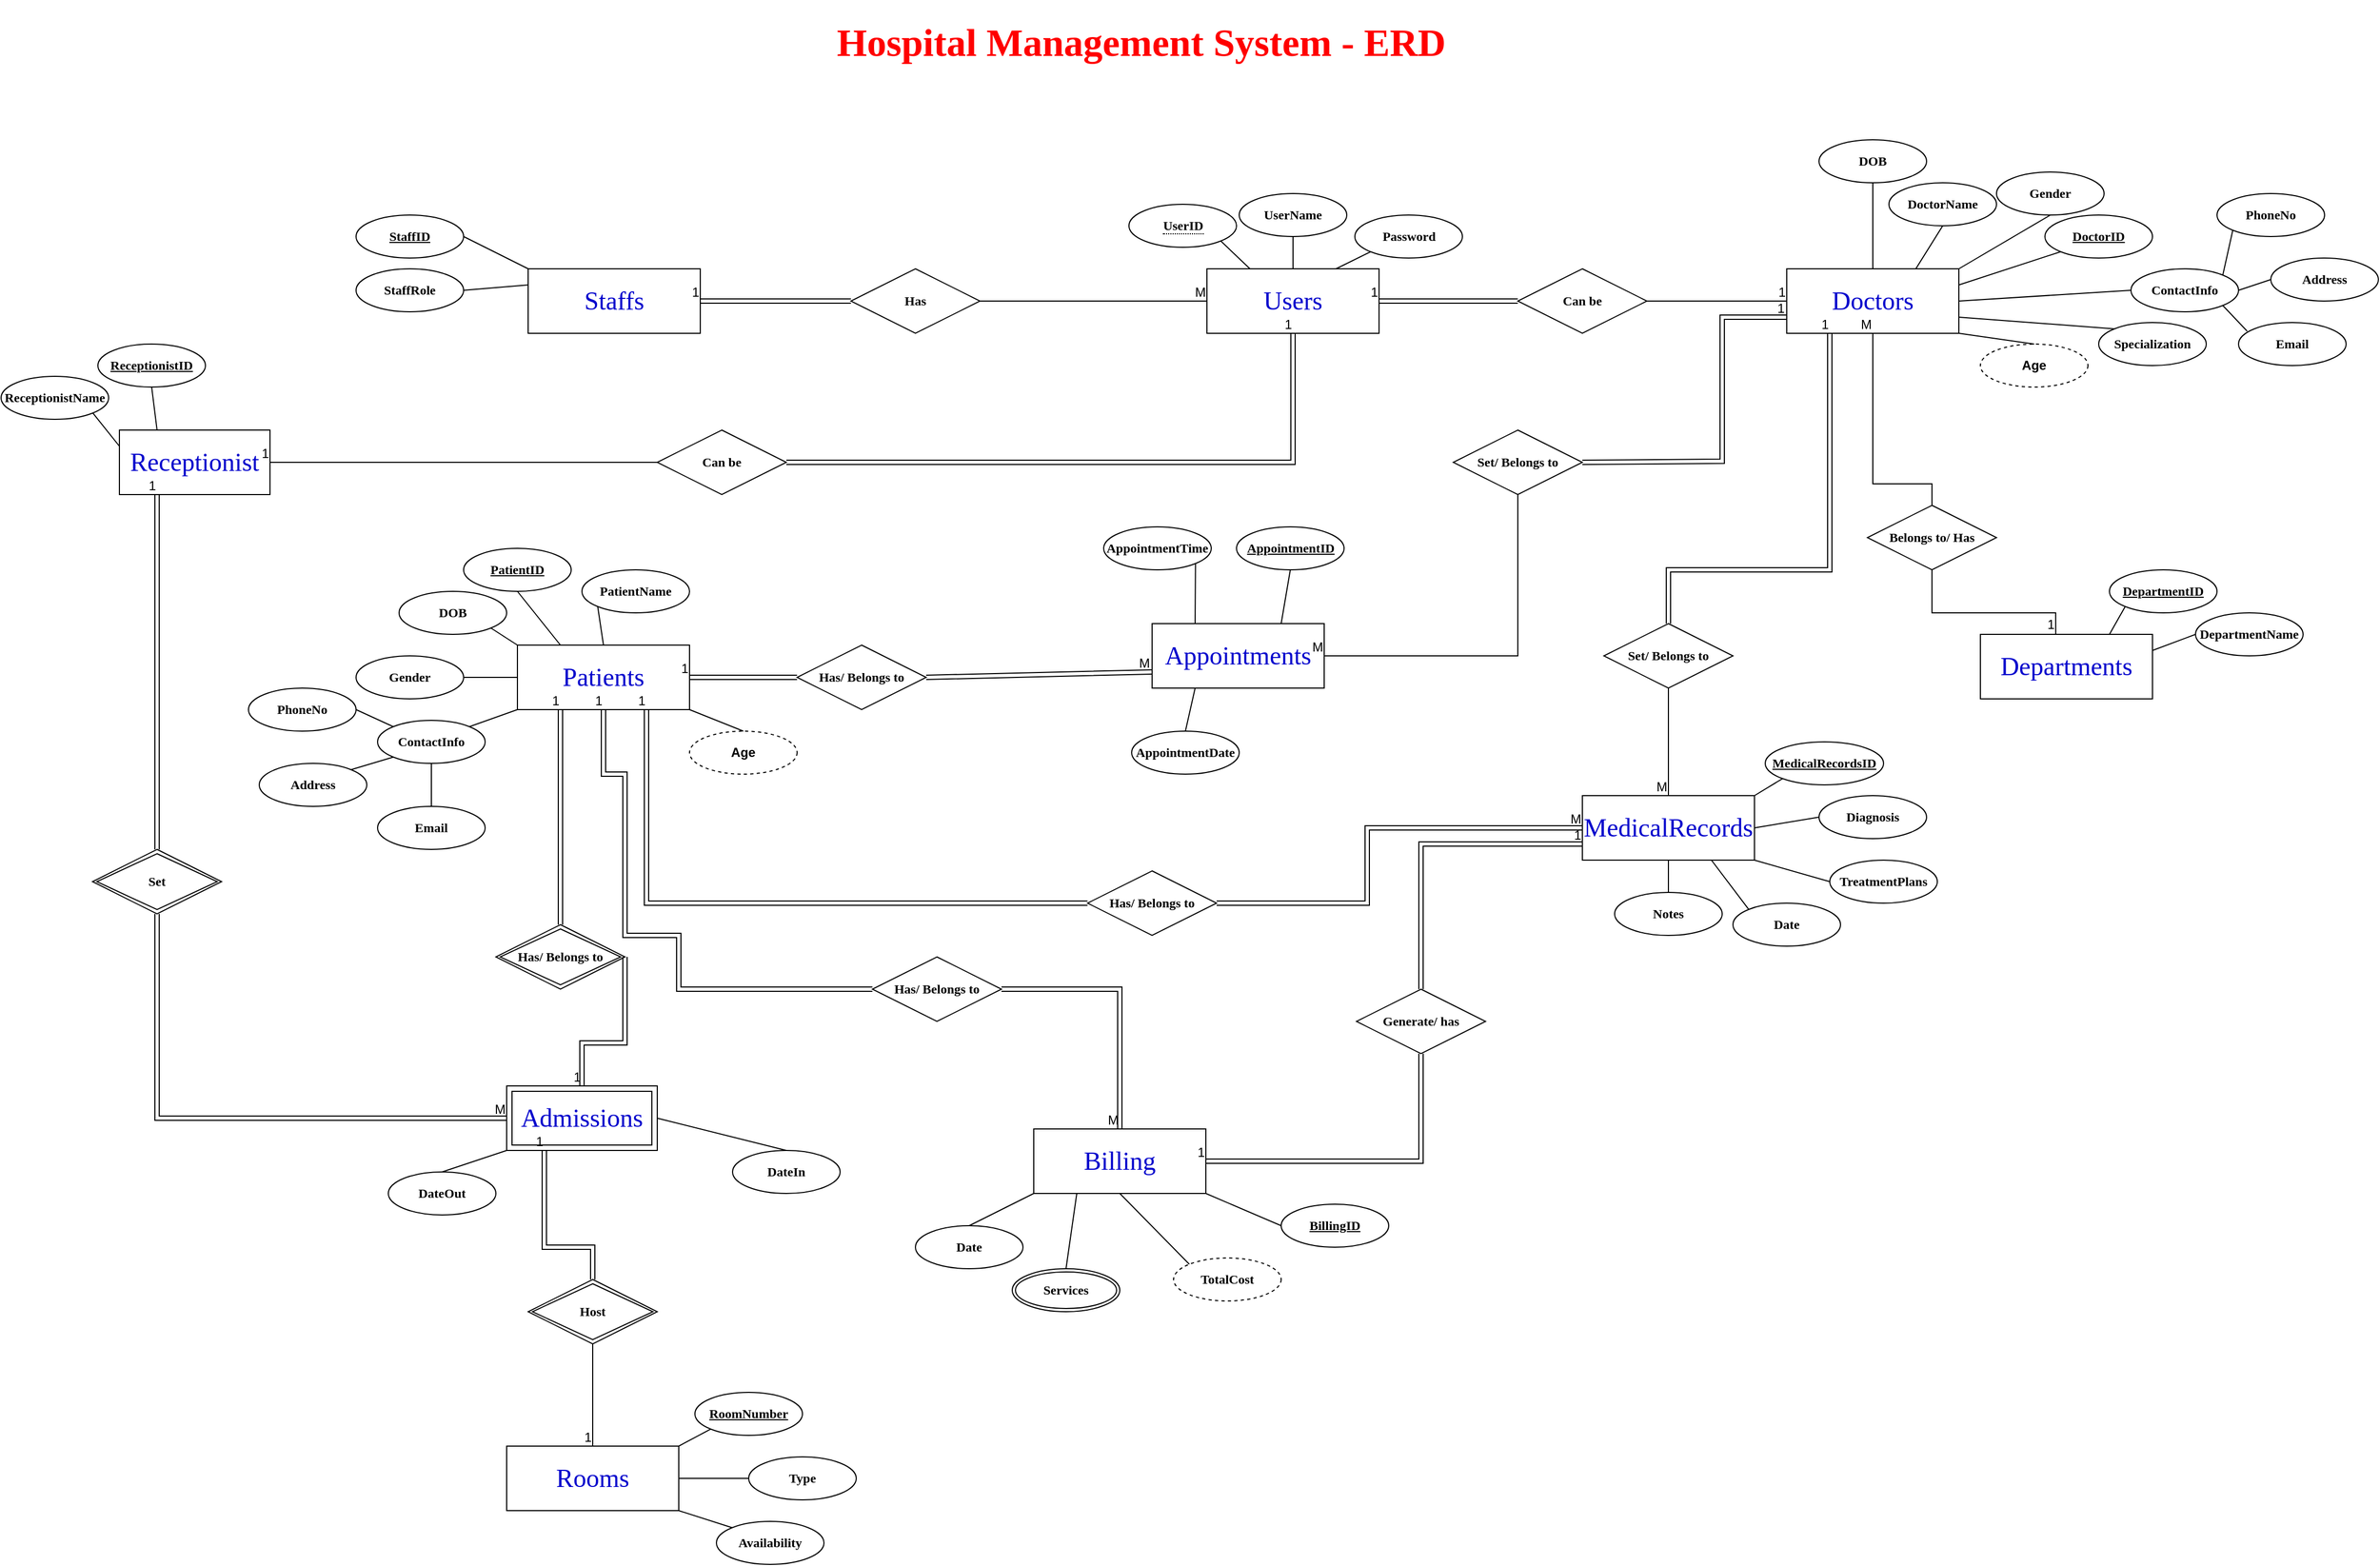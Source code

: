 <mxfile version="27.0.6" pages="3">
  <diagram name="Page-1" id="cIxD7JRok6XFG0A6Qs29">
    <mxGraphModel dx="3413" dy="1128" grid="1" gridSize="10" guides="1" tooltips="1" connect="1" arrows="1" fold="1" page="1" pageScale="1" pageWidth="850" pageHeight="1100" math="0" shadow="0">
      <root>
        <mxCell id="0" />
        <mxCell id="1" parent="0" />
        <mxCell id="ukNlSVkSnuvcewS_Kb5W-1" value="&lt;h1&gt;&lt;font style=&quot;font-size: 36px; color: rgb(255, 0, 0);&quot; face=&quot;Times New Roman&quot;&gt; Hospital Management System - ERD&lt;/font&gt;&lt;/h1&gt;" style="text;html=1;align=center;verticalAlign=middle;whiteSpace=wrap;rounded=0;" parent="1" vertex="1">
          <mxGeometry x="-10" y="150" width="640" height="80" as="geometry" />
        </mxCell>
        <mxCell id="ukNlSVkSnuvcewS_Kb5W-2" value="&lt;font style=&quot;font-size: 24px; color: rgb(0, 0, 204);&quot; face=&quot;Times New Roman&quot;&gt;Patients&lt;/font&gt;" style="whiteSpace=wrap;html=1;align=center;" parent="1" vertex="1">
          <mxGeometry x="-270" y="750" width="160" height="60" as="geometry" />
        </mxCell>
        <mxCell id="ukNlSVkSnuvcewS_Kb5W-3" value="&lt;font style=&quot;color: rgb(0, 0, 0);&quot; face=&quot;Times New Roman&quot;&gt;&lt;b style=&quot;&quot;&gt;PatientID&lt;/b&gt;&lt;/font&gt;" style="ellipse;whiteSpace=wrap;html=1;align=center;fontStyle=4;" parent="1" vertex="1">
          <mxGeometry x="-320" y="660" width="100" height="40" as="geometry" />
        </mxCell>
        <mxCell id="ukNlSVkSnuvcewS_Kb5W-4" value="&lt;font style=&quot;color: rgb(0, 0, 0);&quot; face=&quot;Times New Roman&quot;&gt;&lt;b style=&quot;&quot;&gt;PatientName&lt;/b&gt;&lt;/font&gt;" style="ellipse;whiteSpace=wrap;html=1;align=center;" parent="1" vertex="1">
          <mxGeometry x="-210" y="680" width="100" height="40" as="geometry" />
        </mxCell>
        <mxCell id="ukNlSVkSnuvcewS_Kb5W-5" value="&lt;font face=&quot;Times New Roman&quot;&gt;&lt;b&gt;Gender&lt;/b&gt;&lt;/font&gt;" style="ellipse;whiteSpace=wrap;html=1;align=center;" parent="1" vertex="1">
          <mxGeometry x="-420" y="760" width="100" height="40" as="geometry" />
        </mxCell>
        <mxCell id="ukNlSVkSnuvcewS_Kb5W-6" value="&lt;font face=&quot;Times New Roman&quot;&gt;&lt;b&gt;DOB&lt;/b&gt;&lt;/font&gt;" style="ellipse;whiteSpace=wrap;html=1;align=center;" parent="1" vertex="1">
          <mxGeometry x="-380" y="700" width="100" height="40" as="geometry" />
        </mxCell>
        <mxCell id="ukNlSVkSnuvcewS_Kb5W-8" value="&lt;b&gt;Age&lt;/b&gt;" style="ellipse;whiteSpace=wrap;html=1;align=center;dashed=1;" parent="1" vertex="1">
          <mxGeometry x="-110" y="830" width="100" height="40" as="geometry" />
        </mxCell>
        <mxCell id="ukNlSVkSnuvcewS_Kb5W-9" value="" style="endArrow=none;html=1;rounded=0;exitX=0.5;exitY=0;exitDx=0;exitDy=0;entryX=1;entryY=1;entryDx=0;entryDy=0;" parent="1" source="ukNlSVkSnuvcewS_Kb5W-8" target="ukNlSVkSnuvcewS_Kb5W-2" edge="1">
          <mxGeometry relative="1" as="geometry">
            <mxPoint x="120" y="790" as="sourcePoint" />
            <mxPoint x="280" y="790" as="targetPoint" />
          </mxGeometry>
        </mxCell>
        <mxCell id="ukNlSVkSnuvcewS_Kb5W-10" value="" style="endArrow=none;html=1;rounded=0;exitX=0;exitY=1;exitDx=0;exitDy=0;entryX=0.5;entryY=0;entryDx=0;entryDy=0;" parent="1" source="ukNlSVkSnuvcewS_Kb5W-4" target="ukNlSVkSnuvcewS_Kb5W-2" edge="1">
          <mxGeometry relative="1" as="geometry">
            <mxPoint x="120" y="790" as="sourcePoint" />
            <mxPoint x="280" y="790" as="targetPoint" />
          </mxGeometry>
        </mxCell>
        <mxCell id="ukNlSVkSnuvcewS_Kb5W-11" value="" style="endArrow=none;html=1;rounded=0;exitX=0.5;exitY=1;exitDx=0;exitDy=0;entryX=0.25;entryY=0;entryDx=0;entryDy=0;" parent="1" source="ukNlSVkSnuvcewS_Kb5W-3" target="ukNlSVkSnuvcewS_Kb5W-2" edge="1">
          <mxGeometry relative="1" as="geometry">
            <mxPoint x="120" y="790" as="sourcePoint" />
            <mxPoint x="280" y="790" as="targetPoint" />
          </mxGeometry>
        </mxCell>
        <mxCell id="ukNlSVkSnuvcewS_Kb5W-12" value="" style="endArrow=none;html=1;rounded=0;exitX=1;exitY=1;exitDx=0;exitDy=0;entryX=0;entryY=0;entryDx=0;entryDy=0;" parent="1" source="ukNlSVkSnuvcewS_Kb5W-6" target="ukNlSVkSnuvcewS_Kb5W-2" edge="1">
          <mxGeometry relative="1" as="geometry">
            <mxPoint x="120" y="790" as="sourcePoint" />
            <mxPoint x="280" y="790" as="targetPoint" />
          </mxGeometry>
        </mxCell>
        <mxCell id="ukNlSVkSnuvcewS_Kb5W-13" value="" style="endArrow=none;html=1;rounded=0;exitX=1;exitY=0.5;exitDx=0;exitDy=0;entryX=0;entryY=0.5;entryDx=0;entryDy=0;" parent="1" source="ukNlSVkSnuvcewS_Kb5W-5" target="ukNlSVkSnuvcewS_Kb5W-2" edge="1">
          <mxGeometry relative="1" as="geometry">
            <mxPoint x="120" y="790" as="sourcePoint" />
            <mxPoint x="280" y="790" as="targetPoint" />
          </mxGeometry>
        </mxCell>
        <mxCell id="ukNlSVkSnuvcewS_Kb5W-14" value="" style="endArrow=none;html=1;rounded=0;exitX=1;exitY=0;exitDx=0;exitDy=0;entryX=0;entryY=1;entryDx=0;entryDy=0;" parent="1" source="ukNlSVkSnuvcewS_Kb5W-36" target="ukNlSVkSnuvcewS_Kb5W-2" edge="1">
          <mxGeometry relative="1" as="geometry">
            <mxPoint x="-300" y="830" as="sourcePoint" />
            <mxPoint x="280" y="790" as="targetPoint" />
          </mxGeometry>
        </mxCell>
        <mxCell id="ukNlSVkSnuvcewS_Kb5W-15" value="&lt;font style=&quot;font-size: 24px; color: rgb(0, 0, 204);&quot; face=&quot;Times New Roman&quot;&gt;Doctors&lt;/font&gt;" style="whiteSpace=wrap;html=1;align=center;" parent="1" vertex="1">
          <mxGeometry x="910" y="400" width="160" height="60" as="geometry" />
        </mxCell>
        <mxCell id="ukNlSVkSnuvcewS_Kb5W-16" value="&lt;font style=&quot;color: rgb(0, 0, 0);&quot; face=&quot;Times New Roman&quot;&gt;&lt;b style=&quot;&quot;&gt;DoctorID&lt;/b&gt;&lt;/font&gt;" style="ellipse;whiteSpace=wrap;html=1;align=center;fontStyle=4;" parent="1" vertex="1">
          <mxGeometry x="1150" y="350" width="100" height="40" as="geometry" />
        </mxCell>
        <mxCell id="ukNlSVkSnuvcewS_Kb5W-18" value="&lt;font face=&quot;Times New Roman&quot;&gt;&lt;b&gt;Specialization&lt;/b&gt;&lt;/font&gt;" style="ellipse;whiteSpace=wrap;html=1;align=center;" parent="1" vertex="1">
          <mxGeometry x="1200" y="450" width="100" height="40" as="geometry" />
        </mxCell>
        <mxCell id="ukNlSVkSnuvcewS_Kb5W-19" value="" style="endArrow=none;html=1;rounded=0;entryX=0;entryY=1;entryDx=0;entryDy=0;exitX=1;exitY=0.25;exitDx=0;exitDy=0;" parent="1" source="ukNlSVkSnuvcewS_Kb5W-15" target="ukNlSVkSnuvcewS_Kb5W-16" edge="1">
          <mxGeometry relative="1" as="geometry">
            <mxPoint x="730" y="430" as="sourcePoint" />
            <mxPoint x="890" y="430" as="targetPoint" />
          </mxGeometry>
        </mxCell>
        <mxCell id="ukNlSVkSnuvcewS_Kb5W-20" value="" style="endArrow=none;html=1;rounded=0;entryX=0;entryY=0.5;entryDx=0;entryDy=0;exitX=1;exitY=0.5;exitDx=0;exitDy=0;" parent="1" source="ukNlSVkSnuvcewS_Kb5W-15" target="ukNlSVkSnuvcewS_Kb5W-37" edge="1">
          <mxGeometry relative="1" as="geometry">
            <mxPoint x="730" y="430" as="sourcePoint" />
            <mxPoint x="1120" y="420" as="targetPoint" />
          </mxGeometry>
        </mxCell>
        <mxCell id="ukNlSVkSnuvcewS_Kb5W-21" value="" style="endArrow=none;html=1;rounded=0;entryX=0;entryY=0;entryDx=0;entryDy=0;exitX=1;exitY=0.75;exitDx=0;exitDy=0;" parent="1" source="ukNlSVkSnuvcewS_Kb5W-15" target="ukNlSVkSnuvcewS_Kb5W-18" edge="1">
          <mxGeometry relative="1" as="geometry">
            <mxPoint x="730" y="430" as="sourcePoint" />
            <mxPoint x="890" y="430" as="targetPoint" />
          </mxGeometry>
        </mxCell>
        <mxCell id="ukNlSVkSnuvcewS_Kb5W-22" value="&lt;font style=&quot;font-size: 24px; color: rgb(0, 0, 204);&quot; face=&quot;Times New Roman&quot;&gt;Departments&lt;/font&gt;" style="whiteSpace=wrap;html=1;align=center;" parent="1" vertex="1">
          <mxGeometry x="1090" y="740" width="160" height="60" as="geometry" />
        </mxCell>
        <mxCell id="ukNlSVkSnuvcewS_Kb5W-23" value="&lt;font style=&quot;color: rgb(0, 0, 0);&quot; face=&quot;Times New Roman&quot;&gt;&lt;b&gt;DepartmentID&lt;/b&gt;&lt;/font&gt;" style="ellipse;whiteSpace=wrap;html=1;align=center;fontStyle=4;" parent="1" vertex="1">
          <mxGeometry x="1210" y="680" width="100" height="40" as="geometry" />
        </mxCell>
        <mxCell id="ukNlSVkSnuvcewS_Kb5W-24" value="&lt;font face=&quot;Times New Roman&quot;&gt;&lt;b&gt;Email&lt;/b&gt;&lt;/font&gt;" style="ellipse;whiteSpace=wrap;html=1;align=center;" parent="1" vertex="1">
          <mxGeometry x="-400" y="900" width="100" height="40" as="geometry" />
        </mxCell>
        <mxCell id="ukNlSVkSnuvcewS_Kb5W-25" value="&lt;font face=&quot;Times New Roman&quot;&gt;&lt;b&gt;Address&lt;/b&gt;&lt;/font&gt;" style="ellipse;whiteSpace=wrap;html=1;align=center;" parent="1" vertex="1">
          <mxGeometry x="-510" y="860" width="100" height="40" as="geometry" />
        </mxCell>
        <mxCell id="ukNlSVkSnuvcewS_Kb5W-26" value="&lt;font face=&quot;Times New Roman&quot;&gt;&lt;b&gt;PhoneNo&lt;/b&gt;&lt;/font&gt;" style="ellipse;whiteSpace=wrap;html=1;align=center;" parent="1" vertex="1">
          <mxGeometry x="-520" y="790" width="100" height="40" as="geometry" />
        </mxCell>
        <mxCell id="ukNlSVkSnuvcewS_Kb5W-27" value="" style="endArrow=none;html=1;rounded=0;exitX=1;exitY=0.5;exitDx=0;exitDy=0;entryX=0;entryY=0;entryDx=0;entryDy=0;" parent="1" source="ukNlSVkSnuvcewS_Kb5W-26" target="ukNlSVkSnuvcewS_Kb5W-36" edge="1">
          <mxGeometry relative="1" as="geometry">
            <mxPoint x="50" y="790" as="sourcePoint" />
            <mxPoint x="-400" y="830" as="targetPoint" />
          </mxGeometry>
        </mxCell>
        <mxCell id="ukNlSVkSnuvcewS_Kb5W-28" value="" style="endArrow=none;html=1;rounded=0;exitX=1;exitY=0;exitDx=0;exitDy=0;entryX=0;entryY=1;entryDx=0;entryDy=0;" parent="1" source="ukNlSVkSnuvcewS_Kb5W-25" target="ukNlSVkSnuvcewS_Kb5W-36" edge="1">
          <mxGeometry relative="1" as="geometry">
            <mxPoint x="50" y="790" as="sourcePoint" />
            <mxPoint x="-385.355" y="844.142" as="targetPoint" />
          </mxGeometry>
        </mxCell>
        <mxCell id="ukNlSVkSnuvcewS_Kb5W-29" value="" style="endArrow=none;html=1;rounded=0;exitX=0.5;exitY=0;exitDx=0;exitDy=0;entryX=0.5;entryY=1;entryDx=0;entryDy=0;" parent="1" source="ukNlSVkSnuvcewS_Kb5W-24" target="ukNlSVkSnuvcewS_Kb5W-36" edge="1">
          <mxGeometry relative="1" as="geometry">
            <mxPoint x="50" y="790" as="sourcePoint" />
            <mxPoint x="-350" y="850" as="targetPoint" />
          </mxGeometry>
        </mxCell>
        <mxCell id="ukNlSVkSnuvcewS_Kb5W-30" value="&lt;font face=&quot;Times New Roman&quot;&gt;&lt;b&gt;PhoneNo&lt;/b&gt;&lt;/font&gt;" style="ellipse;whiteSpace=wrap;html=1;align=center;" parent="1" vertex="1">
          <mxGeometry x="1310" y="330" width="100" height="40" as="geometry" />
        </mxCell>
        <mxCell id="ukNlSVkSnuvcewS_Kb5W-31" value="&lt;font face=&quot;Times New Roman&quot;&gt;&lt;b&gt;Address&lt;/b&gt;&lt;/font&gt;" style="ellipse;whiteSpace=wrap;html=1;align=center;" parent="1" vertex="1">
          <mxGeometry x="1360" y="390" width="100" height="40" as="geometry" />
        </mxCell>
        <mxCell id="ukNlSVkSnuvcewS_Kb5W-32" value="&lt;font face=&quot;Times New Roman&quot;&gt;&lt;b&gt;Email&lt;/b&gt;&lt;/font&gt;" style="ellipse;whiteSpace=wrap;html=1;align=center;" parent="1" vertex="1">
          <mxGeometry x="1330" y="450" width="100" height="40" as="geometry" />
        </mxCell>
        <mxCell id="ukNlSVkSnuvcewS_Kb5W-33" value="" style="endArrow=none;html=1;rounded=0;entryX=0.08;entryY=0.2;entryDx=0;entryDy=0;exitX=1;exitY=1;exitDx=0;exitDy=0;entryPerimeter=0;" parent="1" source="ukNlSVkSnuvcewS_Kb5W-37" target="ukNlSVkSnuvcewS_Kb5W-32" edge="1">
          <mxGeometry relative="1" as="geometry">
            <mxPoint x="1205.355" y="434.142" as="sourcePoint" />
            <mxPoint x="820" y="430" as="targetPoint" />
          </mxGeometry>
        </mxCell>
        <mxCell id="ukNlSVkSnuvcewS_Kb5W-34" value="" style="endArrow=none;html=1;rounded=0;exitX=1;exitY=0.5;exitDx=0;exitDy=0;entryX=0;entryY=0.5;entryDx=0;entryDy=0;" parent="1" source="ukNlSVkSnuvcewS_Kb5W-37" target="ukNlSVkSnuvcewS_Kb5W-31" edge="1">
          <mxGeometry relative="1" as="geometry">
            <mxPoint x="1220" y="420" as="sourcePoint" />
            <mxPoint x="820" y="430" as="targetPoint" />
          </mxGeometry>
        </mxCell>
        <mxCell id="ukNlSVkSnuvcewS_Kb5W-35" value="" style="endArrow=none;html=1;rounded=0;entryX=0;entryY=1;entryDx=0;entryDy=0;exitX=1;exitY=0;exitDx=0;exitDy=0;" parent="1" source="ukNlSVkSnuvcewS_Kb5W-37" target="ukNlSVkSnuvcewS_Kb5W-30" edge="1">
          <mxGeometry relative="1" as="geometry">
            <mxPoint x="1170" y="400" as="sourcePoint" />
            <mxPoint x="820" y="430" as="targetPoint" />
          </mxGeometry>
        </mxCell>
        <mxCell id="ukNlSVkSnuvcewS_Kb5W-36" value="&lt;b&gt;&lt;font face=&quot;Times New Roman&quot;&gt;ContactInfo&lt;/font&gt;&lt;/b&gt;" style="ellipse;whiteSpace=wrap;html=1;align=center;" parent="1" vertex="1">
          <mxGeometry x="-400" y="820" width="100" height="40" as="geometry" />
        </mxCell>
        <mxCell id="ukNlSVkSnuvcewS_Kb5W-37" value="&lt;b&gt;&lt;font face=&quot;Times New Roman&quot;&gt;ContactInfo&lt;/font&gt;&lt;/b&gt;" style="ellipse;whiteSpace=wrap;html=1;align=center;" parent="1" vertex="1">
          <mxGeometry x="1230" y="400" width="100" height="40" as="geometry" />
        </mxCell>
        <mxCell id="ukNlSVkSnuvcewS_Kb5W-39" value="&lt;font face=&quot;Times New Roman&quot;&gt;&lt;b&gt;DepartmentName&lt;/b&gt;&lt;/font&gt;" style="ellipse;whiteSpace=wrap;html=1;align=center;" parent="1" vertex="1">
          <mxGeometry x="1290" y="720" width="100" height="40" as="geometry" />
        </mxCell>
        <mxCell id="ukNlSVkSnuvcewS_Kb5W-45" value="" style="endArrow=none;html=1;rounded=0;entryX=0;entryY=0.5;entryDx=0;entryDy=0;exitX=1;exitY=0.25;exitDx=0;exitDy=0;" parent="1" source="ukNlSVkSnuvcewS_Kb5W-22" target="ukNlSVkSnuvcewS_Kb5W-39" edge="1">
          <mxGeometry relative="1" as="geometry">
            <mxPoint x="810" y="540" as="sourcePoint" />
            <mxPoint x="970" y="540" as="targetPoint" />
          </mxGeometry>
        </mxCell>
        <mxCell id="ukNlSVkSnuvcewS_Kb5W-46" value="" style="endArrow=none;html=1;rounded=0;exitX=0.75;exitY=0;exitDx=0;exitDy=0;entryX=0;entryY=1;entryDx=0;entryDy=0;" parent="1" source="ukNlSVkSnuvcewS_Kb5W-22" target="ukNlSVkSnuvcewS_Kb5W-23" edge="1">
          <mxGeometry relative="1" as="geometry">
            <mxPoint x="810" y="540" as="sourcePoint" />
            <mxPoint x="970" y="540" as="targetPoint" />
          </mxGeometry>
        </mxCell>
        <mxCell id="ukNlSVkSnuvcewS_Kb5W-47" value="&lt;font style=&quot;font-size: 24px; color: rgb(0, 0, 204);&quot; face=&quot;Times New Roman&quot;&gt;Appointments&lt;/font&gt;" style="whiteSpace=wrap;html=1;align=center;" parent="1" vertex="1">
          <mxGeometry x="320" y="730" width="160" height="60" as="geometry" />
        </mxCell>
        <mxCell id="ukNlSVkSnuvcewS_Kb5W-48" value="&lt;font face=&quot;Times New Roman&quot;&gt;&lt;b&gt;AppointmentID&lt;/b&gt;&lt;/font&gt;" style="ellipse;whiteSpace=wrap;html=1;align=center;fontStyle=4;" parent="1" vertex="1">
          <mxGeometry x="398.5" y="640" width="100" height="40" as="geometry" />
        </mxCell>
        <mxCell id="ukNlSVkSnuvcewS_Kb5W-49" value="&lt;b style=&quot;font-family: &amp;quot;Times New Roman&amp;quot;;&quot;&gt;AppointmentDate&lt;/b&gt;" style="ellipse;whiteSpace=wrap;html=1;align=center;" parent="1" vertex="1">
          <mxGeometry x="301" y="830" width="100" height="40" as="geometry" />
        </mxCell>
        <mxCell id="ukNlSVkSnuvcewS_Kb5W-50" value="&lt;b style=&quot;font-family: &amp;quot;Times New Roman&amp;quot;;&quot;&gt;AppointmentTime&lt;/b&gt;" style="ellipse;whiteSpace=wrap;html=1;align=center;" parent="1" vertex="1">
          <mxGeometry x="275" y="640" width="100" height="40" as="geometry" />
        </mxCell>
        <mxCell id="ukNlSVkSnuvcewS_Kb5W-56" value="" style="endArrow=none;html=1;rounded=0;exitX=0.5;exitY=0;exitDx=0;exitDy=0;entryX=0.25;entryY=1;entryDx=0;entryDy=0;" parent="1" source="ukNlSVkSnuvcewS_Kb5W-49" target="ukNlSVkSnuvcewS_Kb5W-47" edge="1">
          <mxGeometry relative="1" as="geometry">
            <mxPoint x="640" y="490" as="sourcePoint" />
            <mxPoint x="800" y="490" as="targetPoint" />
          </mxGeometry>
        </mxCell>
        <mxCell id="ukNlSVkSnuvcewS_Kb5W-57" value="" style="endArrow=none;html=1;rounded=0;exitX=1;exitY=1;exitDx=0;exitDy=0;entryX=0.25;entryY=0;entryDx=0;entryDy=0;" parent="1" source="ukNlSVkSnuvcewS_Kb5W-50" target="ukNlSVkSnuvcewS_Kb5W-47" edge="1">
          <mxGeometry relative="1" as="geometry">
            <mxPoint x="640" y="490" as="sourcePoint" />
            <mxPoint x="800" y="490" as="targetPoint" />
          </mxGeometry>
        </mxCell>
        <mxCell id="ukNlSVkSnuvcewS_Kb5W-58" value="" style="endArrow=none;html=1;rounded=0;exitX=0.5;exitY=1;exitDx=0;exitDy=0;entryX=0.75;entryY=0;entryDx=0;entryDy=0;" parent="1" source="ukNlSVkSnuvcewS_Kb5W-48" target="ukNlSVkSnuvcewS_Kb5W-47" edge="1">
          <mxGeometry relative="1" as="geometry">
            <mxPoint x="640" y="490" as="sourcePoint" />
            <mxPoint x="800" y="490" as="targetPoint" />
          </mxGeometry>
        </mxCell>
        <mxCell id="ukNlSVkSnuvcewS_Kb5W-60" value="&lt;font style=&quot;font-size: 24px; color: rgb(0, 0, 204);&quot; face=&quot;Times New Roman&quot;&gt;Rooms&lt;/font&gt;" style="whiteSpace=wrap;html=1;align=center;" parent="1" vertex="1">
          <mxGeometry x="-280" y="1495" width="160" height="60" as="geometry" />
        </mxCell>
        <mxCell id="ukNlSVkSnuvcewS_Kb5W-62" value="&lt;font face=&quot;Times New Roman&quot;&gt;&lt;b&gt;RoomNumber&lt;/b&gt;&lt;/font&gt;" style="ellipse;whiteSpace=wrap;html=1;align=center;fontStyle=4;" parent="1" vertex="1">
          <mxGeometry x="-105" y="1445" width="100" height="40" as="geometry" />
        </mxCell>
        <mxCell id="ukNlSVkSnuvcewS_Kb5W-63" value="&lt;font face=&quot;Times New Roman&quot;&gt;&lt;b&gt;Availability&lt;/b&gt;&lt;/font&gt;" style="ellipse;whiteSpace=wrap;html=1;align=center;" parent="1" vertex="1">
          <mxGeometry x="-85" y="1565" width="100" height="40" as="geometry" />
        </mxCell>
        <mxCell id="ukNlSVkSnuvcewS_Kb5W-64" value="&lt;font face=&quot;Times New Roman&quot;&gt;&lt;b&gt;Type&lt;/b&gt;&lt;/font&gt;" style="ellipse;whiteSpace=wrap;html=1;align=center;" parent="1" vertex="1">
          <mxGeometry x="-55" y="1505" width="100" height="40" as="geometry" />
        </mxCell>
        <mxCell id="ukNlSVkSnuvcewS_Kb5W-66" value="" style="endArrow=none;html=1;rounded=0;entryX=0;entryY=0;entryDx=0;entryDy=0;exitX=1;exitY=1;exitDx=0;exitDy=0;" parent="1" source="ukNlSVkSnuvcewS_Kb5W-60" target="ukNlSVkSnuvcewS_Kb5W-63" edge="1">
          <mxGeometry relative="1" as="geometry">
            <mxPoint x="-555" y="1415" as="sourcePoint" />
            <mxPoint x="-395" y="1415" as="targetPoint" />
          </mxGeometry>
        </mxCell>
        <mxCell id="ukNlSVkSnuvcewS_Kb5W-67" value="" style="endArrow=none;html=1;rounded=0;entryX=0;entryY=0.5;entryDx=0;entryDy=0;exitX=1;exitY=0.5;exitDx=0;exitDy=0;" parent="1" source="ukNlSVkSnuvcewS_Kb5W-60" target="ukNlSVkSnuvcewS_Kb5W-64" edge="1">
          <mxGeometry relative="1" as="geometry">
            <mxPoint x="-555" y="1415" as="sourcePoint" />
            <mxPoint x="-395" y="1415" as="targetPoint" />
          </mxGeometry>
        </mxCell>
        <mxCell id="ukNlSVkSnuvcewS_Kb5W-68" value="" style="endArrow=none;html=1;rounded=0;entryX=0;entryY=1;entryDx=0;entryDy=0;exitX=1;exitY=0;exitDx=0;exitDy=0;" parent="1" source="ukNlSVkSnuvcewS_Kb5W-60" target="ukNlSVkSnuvcewS_Kb5W-62" edge="1">
          <mxGeometry relative="1" as="geometry">
            <mxPoint x="-555" y="1415" as="sourcePoint" />
            <mxPoint x="-395" y="1415" as="targetPoint" />
          </mxGeometry>
        </mxCell>
        <mxCell id="ukNlSVkSnuvcewS_Kb5W-74" value="&lt;font face=&quot;Times New Roman&quot;&gt;&lt;b&gt;DateIn&lt;/b&gt;&lt;/font&gt;" style="ellipse;whiteSpace=wrap;html=1;align=center;" parent="1" vertex="1">
          <mxGeometry x="-70" y="1220" width="100" height="40" as="geometry" />
        </mxCell>
        <mxCell id="ukNlSVkSnuvcewS_Kb5W-75" value="&lt;font face=&quot;Times New Roman&quot;&gt;&lt;b&gt;DateOut&lt;/b&gt;&lt;/font&gt;" style="ellipse;whiteSpace=wrap;html=1;align=center;" parent="1" vertex="1">
          <mxGeometry x="-390" y="1240" width="100" height="40" as="geometry" />
        </mxCell>
        <mxCell id="ukNlSVkSnuvcewS_Kb5W-76" value="" style="endArrow=none;html=1;rounded=0;exitX=0.5;exitY=0;exitDx=0;exitDy=0;entryX=1;entryY=0.5;entryDx=0;entryDy=0;" parent="1" source="ukNlSVkSnuvcewS_Kb5W-74" target="ukNlSVkSnuvcewS_Kb5W-190" edge="1">
          <mxGeometry relative="1" as="geometry">
            <mxPoint x="5" y="1300" as="sourcePoint" />
            <mxPoint x="165" y="1300" as="targetPoint" />
          </mxGeometry>
        </mxCell>
        <mxCell id="ukNlSVkSnuvcewS_Kb5W-77" value="" style="endArrow=none;html=1;rounded=0;exitX=0.5;exitY=0;exitDx=0;exitDy=0;entryX=0;entryY=1;entryDx=0;entryDy=0;" parent="1" source="ukNlSVkSnuvcewS_Kb5W-75" target="ukNlSVkSnuvcewS_Kb5W-190" edge="1">
          <mxGeometry relative="1" as="geometry">
            <mxPoint x="5" y="1300" as="sourcePoint" />
            <mxPoint x="165" y="1300" as="targetPoint" />
          </mxGeometry>
        </mxCell>
        <mxCell id="ukNlSVkSnuvcewS_Kb5W-82" value="&lt;font style=&quot;font-size: 24px; color: rgb(0, 0, 204);&quot; face=&quot;Times New Roman&quot;&gt;MedicalRecords&lt;/font&gt;" style="whiteSpace=wrap;html=1;align=center;" parent="1" vertex="1">
          <mxGeometry x="720" y="890" width="160" height="60" as="geometry" />
        </mxCell>
        <mxCell id="ukNlSVkSnuvcewS_Kb5W-83" value="&lt;font face=&quot;Times New Roman&quot;&gt;&lt;b&gt;MedicalRecordsID&lt;/b&gt;&lt;/font&gt;" style="ellipse;whiteSpace=wrap;html=1;align=center;fontStyle=4;" parent="1" vertex="1">
          <mxGeometry x="890" y="840" width="110" height="40" as="geometry" />
        </mxCell>
        <mxCell id="ukNlSVkSnuvcewS_Kb5W-85" value="&lt;font face=&quot;Times New Roman&quot;&gt;&lt;b&gt;Diagnosis&lt;/b&gt;&lt;/font&gt;" style="ellipse;whiteSpace=wrap;html=1;align=center;" parent="1" vertex="1">
          <mxGeometry x="940" y="890" width="100" height="40" as="geometry" />
        </mxCell>
        <mxCell id="ukNlSVkSnuvcewS_Kb5W-87" value="&lt;font face=&quot;Times New Roman&quot;&gt;&lt;b&gt;TreatmentPlans&lt;/b&gt;&lt;/font&gt;" style="ellipse;whiteSpace=wrap;html=1;align=center;" parent="1" vertex="1">
          <mxGeometry x="950" y="950" width="100" height="40" as="geometry" />
        </mxCell>
        <mxCell id="ukNlSVkSnuvcewS_Kb5W-88" value="&lt;font face=&quot;Times New Roman&quot;&gt;&lt;b&gt;Date&lt;/b&gt;&lt;/font&gt;" style="ellipse;whiteSpace=wrap;html=1;align=center;" parent="1" vertex="1">
          <mxGeometry x="860" y="990" width="100" height="40" as="geometry" />
        </mxCell>
        <mxCell id="ukNlSVkSnuvcewS_Kb5W-89" value="&lt;font face=&quot;Times New Roman&quot;&gt;&lt;b&gt;Notes&lt;/b&gt;&lt;/font&gt;" style="ellipse;whiteSpace=wrap;html=1;align=center;" parent="1" vertex="1">
          <mxGeometry x="750" y="980" width="100" height="40" as="geometry" />
        </mxCell>
        <mxCell id="ukNlSVkSnuvcewS_Kb5W-93" value="" style="endArrow=none;html=1;rounded=0;entryX=0;entryY=1;entryDx=0;entryDy=0;exitX=1;exitY=0;exitDx=0;exitDy=0;" parent="1" source="ukNlSVkSnuvcewS_Kb5W-82" target="ukNlSVkSnuvcewS_Kb5W-83" edge="1">
          <mxGeometry relative="1" as="geometry">
            <mxPoint x="520" y="810" as="sourcePoint" />
            <mxPoint x="680" y="810" as="targetPoint" />
          </mxGeometry>
        </mxCell>
        <mxCell id="ukNlSVkSnuvcewS_Kb5W-94" value="" style="endArrow=none;html=1;rounded=0;entryX=0;entryY=0.5;entryDx=0;entryDy=0;exitX=1;exitY=0.5;exitDx=0;exitDy=0;" parent="1" source="ukNlSVkSnuvcewS_Kb5W-82" target="ukNlSVkSnuvcewS_Kb5W-85" edge="1">
          <mxGeometry relative="1" as="geometry">
            <mxPoint x="520" y="810" as="sourcePoint" />
            <mxPoint x="680" y="810" as="targetPoint" />
          </mxGeometry>
        </mxCell>
        <mxCell id="ukNlSVkSnuvcewS_Kb5W-95" value="" style="endArrow=none;html=1;rounded=0;exitX=0;exitY=0.5;exitDx=0;exitDy=0;entryX=1;entryY=1;entryDx=0;entryDy=0;" parent="1" source="ukNlSVkSnuvcewS_Kb5W-87" target="ukNlSVkSnuvcewS_Kb5W-82" edge="1">
          <mxGeometry relative="1" as="geometry">
            <mxPoint x="520" y="810" as="sourcePoint" />
            <mxPoint x="680" y="810" as="targetPoint" />
          </mxGeometry>
        </mxCell>
        <mxCell id="ukNlSVkSnuvcewS_Kb5W-96" value="" style="endArrow=none;html=1;rounded=0;entryX=0;entryY=0;entryDx=0;entryDy=0;exitX=0.75;exitY=1;exitDx=0;exitDy=0;" parent="1" source="ukNlSVkSnuvcewS_Kb5W-82" target="ukNlSVkSnuvcewS_Kb5W-88" edge="1">
          <mxGeometry relative="1" as="geometry">
            <mxPoint x="520" y="810" as="sourcePoint" />
            <mxPoint x="680" y="810" as="targetPoint" />
          </mxGeometry>
        </mxCell>
        <mxCell id="ukNlSVkSnuvcewS_Kb5W-97" value="" style="endArrow=none;html=1;rounded=0;entryX=0.5;entryY=0;entryDx=0;entryDy=0;exitX=0.5;exitY=1;exitDx=0;exitDy=0;" parent="1" source="ukNlSVkSnuvcewS_Kb5W-82" target="ukNlSVkSnuvcewS_Kb5W-89" edge="1">
          <mxGeometry relative="1" as="geometry">
            <mxPoint x="520" y="810" as="sourcePoint" />
            <mxPoint x="680" y="810" as="targetPoint" />
          </mxGeometry>
        </mxCell>
        <mxCell id="ukNlSVkSnuvcewS_Kb5W-100" value="&lt;font style=&quot;font-size: 24px; color: rgb(0, 0, 204);&quot; face=&quot;Times New Roman&quot;&gt;Billing&lt;/font&gt;" style="whiteSpace=wrap;html=1;align=center;" parent="1" vertex="1">
          <mxGeometry x="210" y="1200" width="160" height="60" as="geometry" />
        </mxCell>
        <mxCell id="ukNlSVkSnuvcewS_Kb5W-101" value="&lt;font face=&quot;Times New Roman&quot;&gt;&lt;b&gt;BillingID&lt;/b&gt;&lt;/font&gt;" style="ellipse;whiteSpace=wrap;html=1;align=center;fontStyle=4;" parent="1" vertex="1">
          <mxGeometry x="440" y="1270" width="100" height="40" as="geometry" />
        </mxCell>
        <mxCell id="ukNlSVkSnuvcewS_Kb5W-104" value="&lt;font face=&quot;Times New Roman&quot;&gt;&lt;b&gt;Services&lt;/b&gt;&lt;/font&gt;" style="ellipse;shape=doubleEllipse;margin=3;whiteSpace=wrap;html=1;align=center;" parent="1" vertex="1">
          <mxGeometry x="190" y="1330" width="100" height="40" as="geometry" />
        </mxCell>
        <mxCell id="ukNlSVkSnuvcewS_Kb5W-105" value="&lt;font face=&quot;Times New Roman&quot;&gt;&lt;b&gt;Date&lt;/b&gt;&lt;/font&gt;" style="ellipse;whiteSpace=wrap;html=1;align=center;" parent="1" vertex="1">
          <mxGeometry x="100" y="1290" width="100" height="40" as="geometry" />
        </mxCell>
        <mxCell id="ukNlSVkSnuvcewS_Kb5W-107" value="" style="endArrow=none;html=1;rounded=0;entryX=0;entryY=0.5;entryDx=0;entryDy=0;exitX=1;exitY=1;exitDx=0;exitDy=0;" parent="1" source="ukNlSVkSnuvcewS_Kb5W-100" target="ukNlSVkSnuvcewS_Kb5W-101" edge="1">
          <mxGeometry relative="1" as="geometry">
            <mxPoint x="70" y="1000" as="sourcePoint" />
            <mxPoint x="230" y="1000" as="targetPoint" />
          </mxGeometry>
        </mxCell>
        <mxCell id="ukNlSVkSnuvcewS_Kb5W-108" value="" style="endArrow=none;html=1;rounded=0;entryX=0;entryY=0;entryDx=0;entryDy=0;exitX=0.5;exitY=1;exitDx=0;exitDy=0;" parent="1" source="ukNlSVkSnuvcewS_Kb5W-100" target="MiEF3qE5XiXQ2-Qi4Ikm-1" edge="1">
          <mxGeometry relative="1" as="geometry">
            <mxPoint x="70" y="1000" as="sourcePoint" />
            <mxPoint x="330" y="1330" as="targetPoint" />
          </mxGeometry>
        </mxCell>
        <mxCell id="ukNlSVkSnuvcewS_Kb5W-109" value="" style="endArrow=none;html=1;rounded=0;entryX=0.5;entryY=0;entryDx=0;entryDy=0;exitX=0.25;exitY=1;exitDx=0;exitDy=0;" parent="1" source="ukNlSVkSnuvcewS_Kb5W-100" target="ukNlSVkSnuvcewS_Kb5W-104" edge="1">
          <mxGeometry relative="1" as="geometry">
            <mxPoint x="70" y="1000" as="sourcePoint" />
            <mxPoint x="230" y="1000" as="targetPoint" />
          </mxGeometry>
        </mxCell>
        <mxCell id="ukNlSVkSnuvcewS_Kb5W-110" value="" style="endArrow=none;html=1;rounded=0;entryX=0.5;entryY=0;entryDx=0;entryDy=0;exitX=0;exitY=1;exitDx=0;exitDy=0;" parent="1" source="ukNlSVkSnuvcewS_Kb5W-100" target="ukNlSVkSnuvcewS_Kb5W-105" edge="1">
          <mxGeometry relative="1" as="geometry">
            <mxPoint x="70" y="1000" as="sourcePoint" />
            <mxPoint x="230" y="1000" as="targetPoint" />
          </mxGeometry>
        </mxCell>
        <mxCell id="ukNlSVkSnuvcewS_Kb5W-112" value="&lt;font style=&quot;font-size: 24px; color: rgb(0, 0, 204);&quot; face=&quot;Times New Roman&quot;&gt;Staffs&lt;/font&gt;" style="whiteSpace=wrap;html=1;align=center;" parent="1" vertex="1">
          <mxGeometry x="-260" y="400" width="160" height="60" as="geometry" />
        </mxCell>
        <mxCell id="ukNlSVkSnuvcewS_Kb5W-113" value="&lt;font face=&quot;Times New Roman&quot;&gt;&lt;b&gt;StaffID&lt;/b&gt;&lt;/font&gt;" style="ellipse;whiteSpace=wrap;html=1;align=center;fontStyle=4;" parent="1" vertex="1">
          <mxGeometry x="-420" y="350" width="100" height="40" as="geometry" />
        </mxCell>
        <mxCell id="ukNlSVkSnuvcewS_Kb5W-114" value="&lt;font face=&quot;Times New Roman&quot;&gt;&lt;b&gt;StaffRole&lt;/b&gt;&lt;/font&gt;" style="ellipse;whiteSpace=wrap;html=1;align=center;" parent="1" vertex="1">
          <mxGeometry x="-420" y="400" width="100" height="40" as="geometry" />
        </mxCell>
        <mxCell id="ukNlSVkSnuvcewS_Kb5W-115" value="" style="endArrow=none;html=1;rounded=0;exitX=1;exitY=0.5;exitDx=0;exitDy=0;entryX=0;entryY=0.25;entryDx=0;entryDy=0;" parent="1" source="ukNlSVkSnuvcewS_Kb5W-114" target="ukNlSVkSnuvcewS_Kb5W-112" edge="1">
          <mxGeometry relative="1" as="geometry">
            <mxPoint x="110" y="260" as="sourcePoint" />
            <mxPoint x="270" y="260" as="targetPoint" />
          </mxGeometry>
        </mxCell>
        <mxCell id="ukNlSVkSnuvcewS_Kb5W-116" value="" style="endArrow=none;html=1;rounded=0;exitX=1;exitY=0.5;exitDx=0;exitDy=0;entryX=0;entryY=0;entryDx=0;entryDy=0;" parent="1" source="ukNlSVkSnuvcewS_Kb5W-113" target="ukNlSVkSnuvcewS_Kb5W-112" edge="1">
          <mxGeometry relative="1" as="geometry">
            <mxPoint x="110" y="260" as="sourcePoint" />
            <mxPoint x="270" y="260" as="targetPoint" />
          </mxGeometry>
        </mxCell>
        <mxCell id="ukNlSVkSnuvcewS_Kb5W-117" value="&lt;font face=&quot;Times New Roman&quot;&gt;&lt;b&gt;DoctorName&lt;/b&gt;&lt;/font&gt;" style="ellipse;whiteSpace=wrap;html=1;align=center;" parent="1" vertex="1">
          <mxGeometry x="1005" y="320" width="100" height="40" as="geometry" />
        </mxCell>
        <mxCell id="ukNlSVkSnuvcewS_Kb5W-118" value="&lt;font face=&quot;Times New Roman&quot;&gt;&lt;b&gt;DOB&lt;/b&gt;&lt;/font&gt;" style="ellipse;whiteSpace=wrap;html=1;align=center;" parent="1" vertex="1">
          <mxGeometry x="940" y="280" width="100" height="40" as="geometry" />
        </mxCell>
        <mxCell id="ukNlSVkSnuvcewS_Kb5W-119" value="&lt;font face=&quot;Times New Roman&quot;&gt;&lt;b&gt;Gender&lt;/b&gt;&lt;/font&gt;" style="ellipse;whiteSpace=wrap;html=1;align=center;" parent="1" vertex="1">
          <mxGeometry x="1105" y="310" width="100" height="40" as="geometry" />
        </mxCell>
        <mxCell id="ukNlSVkSnuvcewS_Kb5W-120" value="&lt;b&gt;Age&lt;/b&gt;" style="ellipse;whiteSpace=wrap;html=1;align=center;dashed=1;" parent="1" vertex="1">
          <mxGeometry x="1090" y="470" width="100" height="40" as="geometry" />
        </mxCell>
        <mxCell id="ukNlSVkSnuvcewS_Kb5W-125" value="" style="endArrow=none;html=1;rounded=0;entryX=0.5;entryY=1;entryDx=0;entryDy=0;exitX=1;exitY=0;exitDx=0;exitDy=0;" parent="1" source="ukNlSVkSnuvcewS_Kb5W-15" target="ukNlSVkSnuvcewS_Kb5W-119" edge="1">
          <mxGeometry relative="1" as="geometry">
            <mxPoint x="660" y="630" as="sourcePoint" />
            <mxPoint x="820" y="630" as="targetPoint" />
          </mxGeometry>
        </mxCell>
        <mxCell id="ukNlSVkSnuvcewS_Kb5W-126" value="" style="endArrow=none;html=1;rounded=0;exitX=0.5;exitY=1;exitDx=0;exitDy=0;entryX=0.75;entryY=0;entryDx=0;entryDy=0;" parent="1" source="ukNlSVkSnuvcewS_Kb5W-117" target="ukNlSVkSnuvcewS_Kb5W-15" edge="1">
          <mxGeometry relative="1" as="geometry">
            <mxPoint x="660" y="630" as="sourcePoint" />
            <mxPoint x="820" y="630" as="targetPoint" />
          </mxGeometry>
        </mxCell>
        <mxCell id="ukNlSVkSnuvcewS_Kb5W-127" value="" style="endArrow=none;html=1;rounded=0;entryX=0.5;entryY=1;entryDx=0;entryDy=0;" parent="1" source="ukNlSVkSnuvcewS_Kb5W-15" target="ukNlSVkSnuvcewS_Kb5W-118" edge="1">
          <mxGeometry relative="1" as="geometry">
            <mxPoint x="660" y="630" as="sourcePoint" />
            <mxPoint x="820" y="630" as="targetPoint" />
          </mxGeometry>
        </mxCell>
        <mxCell id="ukNlSVkSnuvcewS_Kb5W-129" value="" style="endArrow=none;html=1;rounded=0;entryX=0.5;entryY=0;entryDx=0;entryDy=0;exitX=1;exitY=1;exitDx=0;exitDy=0;" parent="1" source="ukNlSVkSnuvcewS_Kb5W-15" target="ukNlSVkSnuvcewS_Kb5W-120" edge="1">
          <mxGeometry relative="1" as="geometry">
            <mxPoint x="660" y="630" as="sourcePoint" />
            <mxPoint x="820" y="630" as="targetPoint" />
          </mxGeometry>
        </mxCell>
        <mxCell id="ukNlSVkSnuvcewS_Kb5W-131" value="&lt;font style=&quot;font-size: 24px; color: rgb(0, 0, 204);&quot; face=&quot;Times New Roman&quot;&gt;Users&lt;/font&gt;" style="whiteSpace=wrap;html=1;align=center;" parent="1" vertex="1">
          <mxGeometry x="371" y="400" width="160" height="60" as="geometry" />
        </mxCell>
        <mxCell id="ukNlSVkSnuvcewS_Kb5W-135" value="&lt;font face=&quot;Times New Roman&quot;&gt;&lt;b&gt;Password&lt;/b&gt;&lt;/font&gt;" style="ellipse;whiteSpace=wrap;html=1;align=center;" parent="1" vertex="1">
          <mxGeometry x="508.5" y="350" width="100" height="40" as="geometry" />
        </mxCell>
        <mxCell id="ukNlSVkSnuvcewS_Kb5W-136" value="&lt;font face=&quot;Times New Roman&quot;&gt;&lt;b&gt;UserName&lt;/b&gt;&lt;/font&gt;" style="ellipse;whiteSpace=wrap;html=1;align=center;" parent="1" vertex="1">
          <mxGeometry x="401" y="330" width="100" height="40" as="geometry" />
        </mxCell>
        <mxCell id="ukNlSVkSnuvcewS_Kb5W-137" style="edgeStyle=orthogonalEdgeStyle;rounded=0;orthogonalLoop=1;jettySize=auto;html=1;exitX=0.5;exitY=1;exitDx=0;exitDy=0;" parent="1" edge="1">
          <mxGeometry relative="1" as="geometry">
            <mxPoint x="286" y="350" as="sourcePoint" />
            <mxPoint x="286" y="350" as="targetPoint" />
          </mxGeometry>
        </mxCell>
        <mxCell id="ukNlSVkSnuvcewS_Kb5W-138" value="" style="endArrow=none;html=1;rounded=0;exitX=0;exitY=1;exitDx=0;exitDy=0;entryX=0.75;entryY=0;entryDx=0;entryDy=0;" parent="1" source="ukNlSVkSnuvcewS_Kb5W-135" target="ukNlSVkSnuvcewS_Kb5W-131" edge="1">
          <mxGeometry relative="1" as="geometry">
            <mxPoint x="533.5" y="140" as="sourcePoint" />
            <mxPoint x="548.5" y="460" as="targetPoint" />
          </mxGeometry>
        </mxCell>
        <mxCell id="ukNlSVkSnuvcewS_Kb5W-139" value="" style="endArrow=none;html=1;rounded=0;exitX=0.5;exitY=1;exitDx=0;exitDy=0;entryX=0.5;entryY=0;entryDx=0;entryDy=0;" parent="1" source="ukNlSVkSnuvcewS_Kb5W-136" target="ukNlSVkSnuvcewS_Kb5W-131" edge="1">
          <mxGeometry relative="1" as="geometry">
            <mxPoint x="533.5" y="140" as="sourcePoint" />
            <mxPoint x="693.5" y="140" as="targetPoint" />
          </mxGeometry>
        </mxCell>
        <mxCell id="ukNlSVkSnuvcewS_Kb5W-140" value="" style="endArrow=none;html=1;rounded=0;exitX=1;exitY=1;exitDx=0;exitDy=0;entryX=0.25;entryY=0;entryDx=0;entryDy=0;" parent="1" source="ukNlSVkSnuvcewS_Kb5W-143" target="ukNlSVkSnuvcewS_Kb5W-131" edge="1">
          <mxGeometry relative="1" as="geometry">
            <mxPoint x="333.5" y="490" as="sourcePoint" />
            <mxPoint x="693.5" y="140" as="targetPoint" />
          </mxGeometry>
        </mxCell>
        <mxCell id="ukNlSVkSnuvcewS_Kb5W-143" value="&lt;span style=&quot;border-bottom: 1px dotted&quot;&gt;&lt;font face=&quot;Times New Roman&quot;&gt;&lt;b&gt;UserID&lt;/b&gt;&lt;/font&gt;&lt;/span&gt;" style="ellipse;whiteSpace=wrap;html=1;align=center;fillColor=#FFFFFF;" parent="1" vertex="1">
          <mxGeometry x="298.5" y="340" width="100" height="40" as="geometry" />
        </mxCell>
        <mxCell id="ukNlSVkSnuvcewS_Kb5W-148" value="&lt;font face=&quot;Times New Roman&quot;&gt;&lt;b&gt;Has&lt;/b&gt;&lt;/font&gt;" style="shape=rhombus;perimeter=rhombusPerimeter;whiteSpace=wrap;html=1;align=center;" parent="1" vertex="1">
          <mxGeometry x="40" y="400" width="120" height="60" as="geometry" />
        </mxCell>
        <mxCell id="ukNlSVkSnuvcewS_Kb5W-151" value="" style="endArrow=none;html=1;rounded=0;entryX=0;entryY=0.5;entryDx=0;entryDy=0;exitX=1;exitY=0.5;exitDx=0;exitDy=0;" parent="1" source="ukNlSVkSnuvcewS_Kb5W-148" target="ukNlSVkSnuvcewS_Kb5W-131" edge="1">
          <mxGeometry relative="1" as="geometry">
            <mxPoint x="220" y="520" as="sourcePoint" />
            <mxPoint x="380" y="520" as="targetPoint" />
            <Array as="points">
              <mxPoint x="250" y="430" />
            </Array>
          </mxGeometry>
        </mxCell>
        <mxCell id="ukNlSVkSnuvcewS_Kb5W-152" value="M" style="resizable=0;html=1;whiteSpace=wrap;align=right;verticalAlign=bottom;" parent="ukNlSVkSnuvcewS_Kb5W-151" connectable="0" vertex="1">
          <mxGeometry x="1" relative="1" as="geometry" />
        </mxCell>
        <mxCell id="ukNlSVkSnuvcewS_Kb5W-155" value="" style="shape=link;html=1;rounded=0;entryX=1;entryY=0.5;entryDx=0;entryDy=0;exitX=0;exitY=0.5;exitDx=0;exitDy=0;" parent="1" source="ukNlSVkSnuvcewS_Kb5W-148" target="ukNlSVkSnuvcewS_Kb5W-112" edge="1">
          <mxGeometry relative="1" as="geometry">
            <mxPoint x="220" y="520" as="sourcePoint" />
            <mxPoint x="380" y="520" as="targetPoint" />
            <Array as="points">
              <mxPoint x="20" y="430" />
            </Array>
          </mxGeometry>
        </mxCell>
        <mxCell id="ukNlSVkSnuvcewS_Kb5W-156" value="1" style="resizable=0;html=1;whiteSpace=wrap;align=right;verticalAlign=bottom;" parent="ukNlSVkSnuvcewS_Kb5W-155" connectable="0" vertex="1">
          <mxGeometry x="1" relative="1" as="geometry" />
        </mxCell>
        <mxCell id="ukNlSVkSnuvcewS_Kb5W-157" value="&lt;font face=&quot;Times New Roman&quot;&gt;&lt;b&gt;Can be&lt;/b&gt;&lt;/font&gt;" style="shape=rhombus;perimeter=rhombusPerimeter;whiteSpace=wrap;html=1;align=center;" parent="1" vertex="1">
          <mxGeometry x="660" y="400" width="120" height="60" as="geometry" />
        </mxCell>
        <mxCell id="ukNlSVkSnuvcewS_Kb5W-158" value="" style="shape=link;html=1;rounded=0;entryX=1;entryY=0.5;entryDx=0;entryDy=0;exitX=0;exitY=0.5;exitDx=0;exitDy=0;" parent="1" source="ukNlSVkSnuvcewS_Kb5W-157" target="ukNlSVkSnuvcewS_Kb5W-131" edge="1">
          <mxGeometry relative="1" as="geometry">
            <mxPoint x="300" y="820" as="sourcePoint" />
            <mxPoint x="460" y="820" as="targetPoint" />
          </mxGeometry>
        </mxCell>
        <mxCell id="ukNlSVkSnuvcewS_Kb5W-159" value="1" style="resizable=0;html=1;whiteSpace=wrap;align=right;verticalAlign=bottom;" parent="ukNlSVkSnuvcewS_Kb5W-158" connectable="0" vertex="1">
          <mxGeometry x="1" relative="1" as="geometry" />
        </mxCell>
        <mxCell id="ukNlSVkSnuvcewS_Kb5W-160" value="" style="endArrow=none;html=1;rounded=0;entryX=0;entryY=0.5;entryDx=0;entryDy=0;" parent="1" source="ukNlSVkSnuvcewS_Kb5W-157" target="ukNlSVkSnuvcewS_Kb5W-15" edge="1">
          <mxGeometry relative="1" as="geometry">
            <mxPoint x="300" y="820" as="sourcePoint" />
            <mxPoint x="460" y="820" as="targetPoint" />
          </mxGeometry>
        </mxCell>
        <mxCell id="ukNlSVkSnuvcewS_Kb5W-161" value="1" style="resizable=0;html=1;whiteSpace=wrap;align=right;verticalAlign=bottom;" parent="ukNlSVkSnuvcewS_Kb5W-160" connectable="0" vertex="1">
          <mxGeometry x="1" relative="1" as="geometry" />
        </mxCell>
        <mxCell id="ukNlSVkSnuvcewS_Kb5W-162" value="&lt;font face=&quot;Times New Roman&quot;&gt;&lt;b&gt;Belongs to/ Has&lt;/b&gt;&lt;/font&gt;" style="shape=rhombus;perimeter=rhombusPerimeter;whiteSpace=wrap;html=1;align=center;" parent="1" vertex="1">
          <mxGeometry x="985" y="620" width="120" height="60" as="geometry" />
        </mxCell>
        <mxCell id="ukNlSVkSnuvcewS_Kb5W-163" value="" style="endArrow=none;html=1;rounded=0;entryX=0.5;entryY=1;entryDx=0;entryDy=0;exitX=0.5;exitY=0;exitDx=0;exitDy=0;" parent="1" source="ukNlSVkSnuvcewS_Kb5W-162" target="ukNlSVkSnuvcewS_Kb5W-15" edge="1">
          <mxGeometry relative="1" as="geometry">
            <mxPoint x="680" y="680" as="sourcePoint" />
            <mxPoint x="840" y="680" as="targetPoint" />
            <Array as="points">
              <mxPoint x="1045" y="600" />
              <mxPoint x="990" y="600" />
            </Array>
          </mxGeometry>
        </mxCell>
        <mxCell id="ukNlSVkSnuvcewS_Kb5W-164" value="M" style="resizable=0;html=1;whiteSpace=wrap;align=right;verticalAlign=bottom;" parent="ukNlSVkSnuvcewS_Kb5W-163" connectable="0" vertex="1">
          <mxGeometry x="1" relative="1" as="geometry" />
        </mxCell>
        <mxCell id="ukNlSVkSnuvcewS_Kb5W-165" value="" style="endArrow=none;html=1;rounded=0;entryX=0.438;entryY=0;entryDx=0;entryDy=0;entryPerimeter=0;exitX=0.5;exitY=1;exitDx=0;exitDy=0;" parent="1" source="ukNlSVkSnuvcewS_Kb5W-162" target="ukNlSVkSnuvcewS_Kb5W-22" edge="1">
          <mxGeometry relative="1" as="geometry">
            <mxPoint x="680" y="680" as="sourcePoint" />
            <mxPoint x="840" y="680" as="targetPoint" />
            <Array as="points">
              <mxPoint x="1045" y="720" />
              <mxPoint x="1160" y="720" />
            </Array>
          </mxGeometry>
        </mxCell>
        <mxCell id="ukNlSVkSnuvcewS_Kb5W-166" value="1" style="resizable=0;html=1;whiteSpace=wrap;align=right;verticalAlign=bottom;" parent="ukNlSVkSnuvcewS_Kb5W-165" connectable="0" vertex="1">
          <mxGeometry x="1" relative="1" as="geometry" />
        </mxCell>
        <mxCell id="ukNlSVkSnuvcewS_Kb5W-167" value="&lt;font face=&quot;Times New Roman&quot;&gt;&lt;b&gt;Set/ Belongs to&lt;/b&gt;&lt;/font&gt;" style="shape=rhombus;perimeter=rhombusPerimeter;whiteSpace=wrap;html=1;align=center;" parent="1" vertex="1">
          <mxGeometry x="600" y="550" width="120" height="60" as="geometry" />
        </mxCell>
        <mxCell id="ukNlSVkSnuvcewS_Kb5W-168" value="" style="endArrow=none;html=1;rounded=0;entryX=1;entryY=0.5;entryDx=0;entryDy=0;exitX=0.5;exitY=1;exitDx=0;exitDy=0;" parent="1" source="ukNlSVkSnuvcewS_Kb5W-167" target="ukNlSVkSnuvcewS_Kb5W-47" edge="1">
          <mxGeometry relative="1" as="geometry">
            <mxPoint x="320" y="680" as="sourcePoint" />
            <mxPoint x="480" y="680" as="targetPoint" />
            <Array as="points">
              <mxPoint x="660" y="760" />
            </Array>
          </mxGeometry>
        </mxCell>
        <mxCell id="ukNlSVkSnuvcewS_Kb5W-169" value="M" style="resizable=0;html=1;whiteSpace=wrap;align=right;verticalAlign=bottom;" parent="ukNlSVkSnuvcewS_Kb5W-168" connectable="0" vertex="1">
          <mxGeometry x="1" relative="1" as="geometry" />
        </mxCell>
        <mxCell id="ukNlSVkSnuvcewS_Kb5W-172" value="" style="shape=link;html=1;rounded=0;entryX=0;entryY=0.75;entryDx=0;entryDy=0;exitX=1;exitY=0.5;exitDx=0;exitDy=0;" parent="1" source="ukNlSVkSnuvcewS_Kb5W-167" target="ukNlSVkSnuvcewS_Kb5W-15" edge="1">
          <mxGeometry relative="1" as="geometry">
            <mxPoint x="320" y="680" as="sourcePoint" />
            <mxPoint x="480" y="680" as="targetPoint" />
            <Array as="points">
              <mxPoint x="850" y="579" />
              <mxPoint x="850" y="445" />
            </Array>
          </mxGeometry>
        </mxCell>
        <mxCell id="ukNlSVkSnuvcewS_Kb5W-173" value="1" style="resizable=0;html=1;whiteSpace=wrap;align=right;verticalAlign=bottom;" parent="ukNlSVkSnuvcewS_Kb5W-172" connectable="0" vertex="1">
          <mxGeometry x="1" relative="1" as="geometry" />
        </mxCell>
        <mxCell id="ukNlSVkSnuvcewS_Kb5W-174" value="&lt;font face=&quot;Times New Roman&quot;&gt;&lt;b&gt;Has/ Belongs to&lt;/b&gt;&lt;/font&gt;" style="shape=rhombus;perimeter=rhombusPerimeter;whiteSpace=wrap;html=1;align=center;" parent="1" vertex="1">
          <mxGeometry x="-10" y="750" width="120" height="60" as="geometry" />
        </mxCell>
        <mxCell id="ukNlSVkSnuvcewS_Kb5W-175" value="" style="shape=link;html=1;rounded=0;entryX=1;entryY=0.5;entryDx=0;entryDy=0;" parent="1" source="ukNlSVkSnuvcewS_Kb5W-174" target="ukNlSVkSnuvcewS_Kb5W-2" edge="1">
          <mxGeometry relative="1" as="geometry">
            <mxPoint x="120" y="840" as="sourcePoint" />
            <mxPoint x="280" y="840" as="targetPoint" />
          </mxGeometry>
        </mxCell>
        <mxCell id="ukNlSVkSnuvcewS_Kb5W-176" value="1" style="resizable=0;html=1;whiteSpace=wrap;align=right;verticalAlign=bottom;" parent="ukNlSVkSnuvcewS_Kb5W-175" connectable="0" vertex="1">
          <mxGeometry x="1" relative="1" as="geometry" />
        </mxCell>
        <mxCell id="ukNlSVkSnuvcewS_Kb5W-177" value="" style="shape=link;html=1;rounded=0;exitX=1;exitY=0.5;exitDx=0;exitDy=0;entryX=0;entryY=0.75;entryDx=0;entryDy=0;" parent="1" source="ukNlSVkSnuvcewS_Kb5W-174" target="ukNlSVkSnuvcewS_Kb5W-47" edge="1">
          <mxGeometry relative="1" as="geometry">
            <mxPoint x="120" y="840" as="sourcePoint" />
            <mxPoint x="280" y="840" as="targetPoint" />
          </mxGeometry>
        </mxCell>
        <mxCell id="ukNlSVkSnuvcewS_Kb5W-178" value="M" style="resizable=0;html=1;whiteSpace=wrap;align=right;verticalAlign=bottom;" parent="ukNlSVkSnuvcewS_Kb5W-177" connectable="0" vertex="1">
          <mxGeometry x="1" relative="1" as="geometry" />
        </mxCell>
        <mxCell id="ukNlSVkSnuvcewS_Kb5W-180" value="&lt;font face=&quot;Times New Roman&quot;&gt;&lt;b&gt;Set/ Belongs to&lt;/b&gt;&lt;/font&gt;" style="shape=rhombus;perimeter=rhombusPerimeter;whiteSpace=wrap;html=1;align=center;" parent="1" vertex="1">
          <mxGeometry x="740" y="730" width="120" height="60" as="geometry" />
        </mxCell>
        <mxCell id="ukNlSVkSnuvcewS_Kb5W-181" value="" style="endArrow=none;html=1;rounded=0;entryX=0.5;entryY=0;entryDx=0;entryDy=0;exitX=0.5;exitY=1;exitDx=0;exitDy=0;" parent="1" source="ukNlSVkSnuvcewS_Kb5W-180" target="ukNlSVkSnuvcewS_Kb5W-82" edge="1">
          <mxGeometry relative="1" as="geometry">
            <mxPoint x="450" y="720" as="sourcePoint" />
            <mxPoint x="610" y="720" as="targetPoint" />
          </mxGeometry>
        </mxCell>
        <mxCell id="ukNlSVkSnuvcewS_Kb5W-182" value="M" style="resizable=0;html=1;whiteSpace=wrap;align=right;verticalAlign=bottom;" parent="ukNlSVkSnuvcewS_Kb5W-181" connectable="0" vertex="1">
          <mxGeometry x="1" relative="1" as="geometry" />
        </mxCell>
        <mxCell id="ukNlSVkSnuvcewS_Kb5W-183" value="" style="shape=link;html=1;rounded=0;entryX=0.25;entryY=1;entryDx=0;entryDy=0;exitX=0.5;exitY=0;exitDx=0;exitDy=0;" parent="1" source="ukNlSVkSnuvcewS_Kb5W-180" target="ukNlSVkSnuvcewS_Kb5W-15" edge="1">
          <mxGeometry relative="1" as="geometry">
            <mxPoint x="450" y="720" as="sourcePoint" />
            <mxPoint x="610" y="720" as="targetPoint" />
            <Array as="points">
              <mxPoint x="800" y="680" />
              <mxPoint x="950" y="680" />
            </Array>
          </mxGeometry>
        </mxCell>
        <mxCell id="ukNlSVkSnuvcewS_Kb5W-184" value="1" style="resizable=0;html=1;whiteSpace=wrap;align=right;verticalAlign=bottom;" parent="ukNlSVkSnuvcewS_Kb5W-183" connectable="0" vertex="1">
          <mxGeometry x="1" relative="1" as="geometry" />
        </mxCell>
        <mxCell id="ukNlSVkSnuvcewS_Kb5W-185" value="&lt;font face=&quot;Times New Roman&quot;&gt;&lt;b&gt;Has/ Belongs to&lt;/b&gt;&lt;/font&gt;" style="shape=rhombus;perimeter=rhombusPerimeter;whiteSpace=wrap;html=1;align=center;" parent="1" vertex="1">
          <mxGeometry x="260" y="960" width="120" height="60" as="geometry" />
        </mxCell>
        <mxCell id="ukNlSVkSnuvcewS_Kb5W-186" value="" style="shape=link;html=1;rounded=0;exitX=1;exitY=0.5;exitDx=0;exitDy=0;entryX=0;entryY=0.5;entryDx=0;entryDy=0;" parent="1" source="ukNlSVkSnuvcewS_Kb5W-185" target="ukNlSVkSnuvcewS_Kb5W-82" edge="1">
          <mxGeometry relative="1" as="geometry">
            <mxPoint x="130" y="905" as="sourcePoint" />
            <mxPoint x="340" y="900" as="targetPoint" />
            <Array as="points">
              <mxPoint x="520" y="990" />
              <mxPoint x="520" y="920" />
            </Array>
          </mxGeometry>
        </mxCell>
        <mxCell id="ukNlSVkSnuvcewS_Kb5W-187" value="M" style="resizable=0;html=1;whiteSpace=wrap;align=right;verticalAlign=bottom;" parent="ukNlSVkSnuvcewS_Kb5W-186" connectable="0" vertex="1">
          <mxGeometry x="1" relative="1" as="geometry" />
        </mxCell>
        <mxCell id="ukNlSVkSnuvcewS_Kb5W-188" value="" style="shape=link;html=1;rounded=0;entryX=0.75;entryY=1;entryDx=0;entryDy=0;exitX=0;exitY=0.5;exitDx=0;exitDy=0;" parent="1" source="ukNlSVkSnuvcewS_Kb5W-185" target="ukNlSVkSnuvcewS_Kb5W-2" edge="1">
          <mxGeometry relative="1" as="geometry">
            <mxPoint x="120" y="940" as="sourcePoint" />
            <mxPoint x="20" y="940" as="targetPoint" />
            <Array as="points">
              <mxPoint y="990" />
              <mxPoint x="-150" y="990" />
            </Array>
          </mxGeometry>
        </mxCell>
        <mxCell id="ukNlSVkSnuvcewS_Kb5W-189" value="1" style="resizable=0;html=1;whiteSpace=wrap;align=right;verticalAlign=bottom;" parent="ukNlSVkSnuvcewS_Kb5W-188" connectable="0" vertex="1">
          <mxGeometry x="1" relative="1" as="geometry" />
        </mxCell>
        <mxCell id="ukNlSVkSnuvcewS_Kb5W-190" value="&lt;span style=&quot;color: rgb(0, 0, 204); font-family: &amp;quot;Times New Roman&amp;quot;; font-size: 24px;&quot;&gt;Admissions&lt;/span&gt;" style="shape=ext;margin=3;double=1;whiteSpace=wrap;html=1;align=center;" parent="1" vertex="1">
          <mxGeometry x="-280" y="1160" width="140" height="60" as="geometry" />
        </mxCell>
        <mxCell id="ukNlSVkSnuvcewS_Kb5W-192" value="" style="shape=link;html=1;rounded=0;entryX=0.25;entryY=1;entryDx=0;entryDy=0;exitX=0.5;exitY=0;exitDx=0;exitDy=0;" parent="1" source="ukNlSVkSnuvcewS_Kb5W-199" target="ukNlSVkSnuvcewS_Kb5W-2" edge="1">
          <mxGeometry relative="1" as="geometry">
            <mxPoint x="-230" y="1010" as="sourcePoint" />
            <mxPoint x="-50" y="790" as="targetPoint" />
          </mxGeometry>
        </mxCell>
        <mxCell id="ukNlSVkSnuvcewS_Kb5W-193" value="1" style="resizable=0;html=1;whiteSpace=wrap;align=right;verticalAlign=bottom;" parent="ukNlSVkSnuvcewS_Kb5W-192" connectable="0" vertex="1">
          <mxGeometry x="1" relative="1" as="geometry" />
        </mxCell>
        <mxCell id="ukNlSVkSnuvcewS_Kb5W-199" value="&lt;b style=&quot;font-family: &amp;quot;Times New Roman&amp;quot;;&quot;&gt;Has/ Belongs to&lt;/b&gt;" style="shape=rhombus;double=1;perimeter=rhombusPerimeter;whiteSpace=wrap;html=1;align=center;" parent="1" vertex="1">
          <mxGeometry x="-290" y="1010" width="120" height="60" as="geometry" />
        </mxCell>
        <mxCell id="ukNlSVkSnuvcewS_Kb5W-200" value="" style="shape=link;html=1;rounded=0;entryX=0.5;entryY=0;entryDx=0;entryDy=0;exitX=1;exitY=0.5;exitDx=0;exitDy=0;" parent="1" source="ukNlSVkSnuvcewS_Kb5W-199" target="ukNlSVkSnuvcewS_Kb5W-190" edge="1">
          <mxGeometry relative="1" as="geometry">
            <mxPoint x="120" y="1140" as="sourcePoint" />
            <mxPoint x="280" y="1140" as="targetPoint" />
            <Array as="points">
              <mxPoint x="-170" y="1120" />
              <mxPoint x="-210" y="1120" />
            </Array>
          </mxGeometry>
        </mxCell>
        <mxCell id="ukNlSVkSnuvcewS_Kb5W-201" value="1" style="resizable=0;html=1;whiteSpace=wrap;align=right;verticalAlign=bottom;" parent="ukNlSVkSnuvcewS_Kb5W-200" connectable="0" vertex="1">
          <mxGeometry x="1" relative="1" as="geometry" />
        </mxCell>
        <mxCell id="ukNlSVkSnuvcewS_Kb5W-202" value="&lt;b style=&quot;font-family: &amp;quot;Times New Roman&amp;quot;;&quot;&gt;Host&lt;/b&gt;" style="shape=rhombus;double=1;perimeter=rhombusPerimeter;whiteSpace=wrap;html=1;align=center;" parent="1" vertex="1">
          <mxGeometry x="-260" y="1340" width="120" height="60" as="geometry" />
        </mxCell>
        <mxCell id="ukNlSVkSnuvcewS_Kb5W-203" value="" style="shape=link;html=1;rounded=0;entryX=0.25;entryY=1;entryDx=0;entryDy=0;exitX=0.5;exitY=0;exitDx=0;exitDy=0;" parent="1" source="ukNlSVkSnuvcewS_Kb5W-202" target="ukNlSVkSnuvcewS_Kb5W-190" edge="1">
          <mxGeometry relative="1" as="geometry">
            <mxPoint x="120" y="1140" as="sourcePoint" />
            <mxPoint x="280" y="1140" as="targetPoint" />
            <Array as="points">
              <mxPoint x="-200" y="1310" />
              <mxPoint x="-245" y="1310" />
            </Array>
          </mxGeometry>
        </mxCell>
        <mxCell id="ukNlSVkSnuvcewS_Kb5W-204" value="1" style="resizable=0;html=1;whiteSpace=wrap;align=right;verticalAlign=bottom;" parent="ukNlSVkSnuvcewS_Kb5W-203" connectable="0" vertex="1">
          <mxGeometry x="1" relative="1" as="geometry" />
        </mxCell>
        <mxCell id="ukNlSVkSnuvcewS_Kb5W-205" value="" style="endArrow=none;html=1;rounded=0;entryX=0.5;entryY=0;entryDx=0;entryDy=0;exitX=0.5;exitY=1;exitDx=0;exitDy=0;" parent="1" source="ukNlSVkSnuvcewS_Kb5W-202" target="ukNlSVkSnuvcewS_Kb5W-60" edge="1">
          <mxGeometry relative="1" as="geometry">
            <mxPoint x="120" y="1140" as="sourcePoint" />
            <mxPoint x="280" y="1140" as="targetPoint" />
          </mxGeometry>
        </mxCell>
        <mxCell id="ukNlSVkSnuvcewS_Kb5W-206" value="1" style="resizable=0;html=1;whiteSpace=wrap;align=right;verticalAlign=bottom;" parent="ukNlSVkSnuvcewS_Kb5W-205" connectable="0" vertex="1">
          <mxGeometry x="1" relative="1" as="geometry" />
        </mxCell>
        <mxCell id="ukNlSVkSnuvcewS_Kb5W-207" value="&lt;font face=&quot;Times New Roman&quot;&gt;&lt;b&gt;Has/ Belongs to&lt;/b&gt;&lt;/font&gt;" style="shape=rhombus;perimeter=rhombusPerimeter;whiteSpace=wrap;html=1;align=center;" parent="1" vertex="1">
          <mxGeometry x="60" y="1040" width="120" height="60" as="geometry" />
        </mxCell>
        <mxCell id="ukNlSVkSnuvcewS_Kb5W-208" value="" style="shape=link;html=1;rounded=0;entryX=0.5;entryY=1;entryDx=0;entryDy=0;exitX=0;exitY=0.5;exitDx=0;exitDy=0;" parent="1" source="ukNlSVkSnuvcewS_Kb5W-207" target="ukNlSVkSnuvcewS_Kb5W-2" edge="1">
          <mxGeometry relative="1" as="geometry">
            <mxPoint x="130" y="1140" as="sourcePoint" />
            <mxPoint x="290" y="1140" as="targetPoint" />
            <Array as="points">
              <mxPoint x="-120" y="1070" />
              <mxPoint x="-120" y="1020" />
              <mxPoint x="-170" y="1020" />
              <mxPoint x="-170" y="970" />
              <mxPoint x="-170" y="870" />
              <mxPoint x="-190" y="870" />
            </Array>
          </mxGeometry>
        </mxCell>
        <mxCell id="ukNlSVkSnuvcewS_Kb5W-209" value="1" style="resizable=0;html=1;whiteSpace=wrap;align=right;verticalAlign=bottom;" parent="ukNlSVkSnuvcewS_Kb5W-208" connectable="0" vertex="1">
          <mxGeometry x="1" relative="1" as="geometry" />
        </mxCell>
        <mxCell id="ukNlSVkSnuvcewS_Kb5W-210" value="" style="shape=link;html=1;rounded=0;entryX=0.5;entryY=0;entryDx=0;entryDy=0;exitX=1;exitY=0.5;exitDx=0;exitDy=0;" parent="1" source="ukNlSVkSnuvcewS_Kb5W-207" target="ukNlSVkSnuvcewS_Kb5W-100" edge="1">
          <mxGeometry relative="1" as="geometry">
            <mxPoint x="130" y="1140" as="sourcePoint" />
            <mxPoint x="290" y="1140" as="targetPoint" />
            <Array as="points">
              <mxPoint x="290" y="1070" />
            </Array>
          </mxGeometry>
        </mxCell>
        <mxCell id="ukNlSVkSnuvcewS_Kb5W-211" value="M" style="resizable=0;html=1;whiteSpace=wrap;align=right;verticalAlign=bottom;" parent="ukNlSVkSnuvcewS_Kb5W-210" connectable="0" vertex="1">
          <mxGeometry x="1" relative="1" as="geometry" />
        </mxCell>
        <mxCell id="ukNlSVkSnuvcewS_Kb5W-212" value="&lt;font style=&quot;font-size: 24px; color: rgb(0, 0, 204);&quot; face=&quot;Times New Roman&quot;&gt;Receptionist&lt;/font&gt;" style="whiteSpace=wrap;html=1;align=center;" parent="1" vertex="1">
          <mxGeometry x="-640" y="550" width="140" height="60" as="geometry" />
        </mxCell>
        <mxCell id="ukNlSVkSnuvcewS_Kb5W-213" value="&lt;font face=&quot;Times New Roman&quot;&gt;&lt;b&gt;Can be&lt;/b&gt;&lt;/font&gt;" style="shape=rhombus;perimeter=rhombusPerimeter;whiteSpace=wrap;html=1;align=center;" parent="1" vertex="1">
          <mxGeometry x="-140" y="550" width="120" height="60" as="geometry" />
        </mxCell>
        <mxCell id="ukNlSVkSnuvcewS_Kb5W-214" value="" style="shape=link;html=1;rounded=0;entryX=0.5;entryY=1;entryDx=0;entryDy=0;exitX=1;exitY=0.5;exitDx=0;exitDy=0;" parent="1" source="ukNlSVkSnuvcewS_Kb5W-213" target="ukNlSVkSnuvcewS_Kb5W-131" edge="1">
          <mxGeometry relative="1" as="geometry">
            <mxPoint x="599" y="590" as="sourcePoint" />
            <mxPoint x="470" y="590" as="targetPoint" />
            <Array as="points">
              <mxPoint x="451" y="580" />
            </Array>
          </mxGeometry>
        </mxCell>
        <mxCell id="ukNlSVkSnuvcewS_Kb5W-215" value="1" style="resizable=0;html=1;whiteSpace=wrap;align=right;verticalAlign=bottom;" parent="ukNlSVkSnuvcewS_Kb5W-214" connectable="0" vertex="1">
          <mxGeometry x="1" relative="1" as="geometry" />
        </mxCell>
        <mxCell id="ukNlSVkSnuvcewS_Kb5W-216" value="" style="endArrow=none;html=1;rounded=0;entryX=1;entryY=0.5;entryDx=0;entryDy=0;exitX=0;exitY=0.5;exitDx=0;exitDy=0;" parent="1" source="ukNlSVkSnuvcewS_Kb5W-213" target="ukNlSVkSnuvcewS_Kb5W-212" edge="1">
          <mxGeometry relative="1" as="geometry">
            <mxPoint x="740" y="470" as="sourcePoint" />
            <mxPoint x="870" y="470" as="targetPoint" />
          </mxGeometry>
        </mxCell>
        <mxCell id="ukNlSVkSnuvcewS_Kb5W-217" value="1" style="resizable=0;html=1;whiteSpace=wrap;align=right;verticalAlign=bottom;" parent="ukNlSVkSnuvcewS_Kb5W-216" connectable="0" vertex="1">
          <mxGeometry x="1" relative="1" as="geometry" />
        </mxCell>
        <mxCell id="ukNlSVkSnuvcewS_Kb5W-218" value="&lt;font style=&quot;color: rgb(0, 0, 0);&quot; face=&quot;Times New Roman&quot;&gt;&lt;b style=&quot;&quot;&gt;ReceptionistID&lt;/b&gt;&lt;/font&gt;" style="ellipse;whiteSpace=wrap;html=1;align=center;fontStyle=4;" parent="1" vertex="1">
          <mxGeometry x="-660" y="470" width="100" height="40" as="geometry" />
        </mxCell>
        <mxCell id="ukNlSVkSnuvcewS_Kb5W-219" value="&lt;font face=&quot;Times New Roman&quot;&gt;&lt;b&gt;ReceptionistName&lt;/b&gt;&lt;/font&gt;" style="ellipse;whiteSpace=wrap;html=1;align=center;" parent="1" vertex="1">
          <mxGeometry x="-750" y="500" width="100" height="40" as="geometry" />
        </mxCell>
        <mxCell id="ukNlSVkSnuvcewS_Kb5W-224" value="" style="endArrow=none;html=1;rounded=0;exitX=0;exitY=0.25;exitDx=0;exitDy=0;entryX=1;entryY=1;entryDx=0;entryDy=0;" parent="1" source="ukNlSVkSnuvcewS_Kb5W-212" target="ukNlSVkSnuvcewS_Kb5W-219" edge="1">
          <mxGeometry relative="1" as="geometry">
            <mxPoint x="-450" y="520" as="sourcePoint" />
            <mxPoint x="-290" y="520" as="targetPoint" />
          </mxGeometry>
        </mxCell>
        <mxCell id="ukNlSVkSnuvcewS_Kb5W-225" value="" style="endArrow=none;html=1;rounded=0;exitX=0.25;exitY=0;exitDx=0;exitDy=0;entryX=0.5;entryY=1;entryDx=0;entryDy=0;" parent="1" source="ukNlSVkSnuvcewS_Kb5W-212" target="ukNlSVkSnuvcewS_Kb5W-218" edge="1">
          <mxGeometry relative="1" as="geometry">
            <mxPoint x="-450" y="520" as="sourcePoint" />
            <mxPoint x="-290" y="520" as="targetPoint" />
          </mxGeometry>
        </mxCell>
        <mxCell id="ukNlSVkSnuvcewS_Kb5W-228" value="&lt;font face=&quot;Times New Roman&quot;&gt;&lt;b&gt;Set&lt;/b&gt;&lt;/font&gt;" style="shape=rhombus;double=1;perimeter=rhombusPerimeter;whiteSpace=wrap;html=1;align=center;" parent="1" vertex="1">
          <mxGeometry x="-665" y="940" width="120" height="60" as="geometry" />
        </mxCell>
        <mxCell id="ukNlSVkSnuvcewS_Kb5W-229" value="" style="shape=link;html=1;rounded=0;entryX=0.25;entryY=1;entryDx=0;entryDy=0;exitX=0.5;exitY=0;exitDx=0;exitDy=0;" parent="1" source="ukNlSVkSnuvcewS_Kb5W-228" target="ukNlSVkSnuvcewS_Kb5W-212" edge="1">
          <mxGeometry relative="1" as="geometry">
            <mxPoint x="-450" y="840" as="sourcePoint" />
            <mxPoint x="-290" y="840" as="targetPoint" />
          </mxGeometry>
        </mxCell>
        <mxCell id="ukNlSVkSnuvcewS_Kb5W-230" value="1" style="resizable=0;html=1;whiteSpace=wrap;align=right;verticalAlign=bottom;" parent="ukNlSVkSnuvcewS_Kb5W-229" connectable="0" vertex="1">
          <mxGeometry x="1" relative="1" as="geometry" />
        </mxCell>
        <mxCell id="ukNlSVkSnuvcewS_Kb5W-231" value="" style="shape=link;html=1;rounded=0;entryX=0;entryY=0.5;entryDx=0;entryDy=0;exitX=0.5;exitY=1;exitDx=0;exitDy=0;" parent="1" source="ukNlSVkSnuvcewS_Kb5W-228" target="ukNlSVkSnuvcewS_Kb5W-190" edge="1">
          <mxGeometry relative="1" as="geometry">
            <mxPoint x="-450" y="840" as="sourcePoint" />
            <mxPoint x="-290" y="840" as="targetPoint" />
            <Array as="points">
              <mxPoint x="-605" y="1190" />
            </Array>
          </mxGeometry>
        </mxCell>
        <mxCell id="ukNlSVkSnuvcewS_Kb5W-232" value="M" style="resizable=0;html=1;whiteSpace=wrap;align=right;verticalAlign=bottom;" parent="ukNlSVkSnuvcewS_Kb5W-231" connectable="0" vertex="1">
          <mxGeometry x="1" relative="1" as="geometry" />
        </mxCell>
        <mxCell id="6TcRvzZHRL1ZmUnIKj4y-1" value="&lt;b&gt;&lt;font face=&quot;Times New Roman&quot;&gt;Generate/ has&lt;/font&gt;&lt;/b&gt;" style="shape=rhombus;perimeter=rhombusPerimeter;whiteSpace=wrap;html=1;align=center;" parent="1" vertex="1">
          <mxGeometry x="510" y="1070" width="120" height="60" as="geometry" />
        </mxCell>
        <mxCell id="6TcRvzZHRL1ZmUnIKj4y-2" value="" style="shape=link;html=1;rounded=0;entryX=0;entryY=0.75;entryDx=0;entryDy=0;exitX=0.5;exitY=0;exitDx=0;exitDy=0;" parent="1" source="6TcRvzZHRL1ZmUnIKj4y-1" target="ukNlSVkSnuvcewS_Kb5W-82" edge="1">
          <mxGeometry relative="1" as="geometry">
            <mxPoint x="310" y="960" as="sourcePoint" />
            <mxPoint x="470" y="960" as="targetPoint" />
            <Array as="points">
              <mxPoint x="570" y="935" />
            </Array>
          </mxGeometry>
        </mxCell>
        <mxCell id="6TcRvzZHRL1ZmUnIKj4y-3" value="1" style="resizable=0;html=1;whiteSpace=wrap;align=right;verticalAlign=bottom;" parent="6TcRvzZHRL1ZmUnIKj4y-2" connectable="0" vertex="1">
          <mxGeometry x="1" relative="1" as="geometry" />
        </mxCell>
        <mxCell id="6TcRvzZHRL1ZmUnIKj4y-4" value="" style="shape=link;html=1;rounded=0;entryX=1;entryY=0.5;entryDx=0;entryDy=0;exitX=0.5;exitY=1;exitDx=0;exitDy=0;" parent="1" source="6TcRvzZHRL1ZmUnIKj4y-1" target="ukNlSVkSnuvcewS_Kb5W-100" edge="1">
          <mxGeometry relative="1" as="geometry">
            <mxPoint x="310" y="960" as="sourcePoint" />
            <mxPoint x="470" y="960" as="targetPoint" />
            <Array as="points">
              <mxPoint x="570" y="1230" />
            </Array>
          </mxGeometry>
        </mxCell>
        <mxCell id="6TcRvzZHRL1ZmUnIKj4y-5" value="1" style="resizable=0;html=1;whiteSpace=wrap;align=right;verticalAlign=bottom;" parent="6TcRvzZHRL1ZmUnIKj4y-4" connectable="0" vertex="1">
          <mxGeometry x="1" relative="1" as="geometry" />
        </mxCell>
        <mxCell id="MiEF3qE5XiXQ2-Qi4Ikm-1" value="&lt;b style=&quot;font-family: &amp;quot;Times New Roman&amp;quot;;&quot;&gt;TotalCost&lt;/b&gt;" style="ellipse;whiteSpace=wrap;html=1;align=center;dashed=1;" vertex="1" parent="1">
          <mxGeometry x="340" y="1320" width="100" height="40" as="geometry" />
        </mxCell>
      </root>
    </mxGraphModel>
  </diagram>
  <diagram id="ChpaO3lGEaWE4Zlcx9jq" name="Page-2">
    <mxGraphModel dx="2563" dy="1128" grid="1" gridSize="10" guides="1" tooltips="1" connect="1" arrows="1" fold="1" page="1" pageScale="1" pageWidth="850" pageHeight="1100" math="0" shadow="0">
      <root>
        <mxCell id="0" />
        <mxCell id="1" parent="0" />
        <mxCell id="MzocsSlAVaT62MWcOJ5O-1" value="" style="whiteSpace=wrap;html=1;align=center;fillColor=#E4F6FF;" vertex="1" parent="1">
          <mxGeometry x="590" y="740" width="400" height="79" as="geometry" />
        </mxCell>
        <mxCell id="joaRldD6EEz2nMiDA5Nj-1" value="" style="whiteSpace=wrap;html=1;align=center;fillColor=#E4F6FF;" parent="1" vertex="1">
          <mxGeometry x="642" y="421" width="250" height="80" as="geometry" />
        </mxCell>
        <mxCell id="ehMK4qjCcPKEEBbjMVqy-1" value="&lt;h1&gt;&lt;font style=&quot;font-size: 36px; color: rgb(255, 0, 0);&quot; face=&quot;Times New Roman&quot;&gt; Hospital Management System - Mapping&lt;/font&gt;&lt;/h1&gt;" style="text;html=1;align=center;verticalAlign=middle;whiteSpace=wrap;rounded=0;" parent="1" vertex="1">
          <mxGeometry x="860" y="102" width="640" height="80" as="geometry" />
        </mxCell>
        <mxCell id="ehMK4qjCcPKEEBbjMVqy-2" value="&lt;font style=&quot;font-size: 18px;&quot; face=&quot;Times New Roman&quot;&gt;&lt;b&gt;PK&lt;/b&gt;&lt;/font&gt;" style="whiteSpace=wrap;html=1;align=center;fillColor=#E4F6FF;" parent="1" vertex="1">
          <mxGeometry x="40" y="80" width="120" height="40" as="geometry" />
        </mxCell>
        <mxCell id="ehMK4qjCcPKEEBbjMVqy-3" value="&lt;font style=&quot;font-size: 18px;&quot; face=&quot;Times New Roman&quot;&gt;&lt;b&gt;FK&lt;/b&gt;&lt;/font&gt;" style="whiteSpace=wrap;html=1;align=center;fillColor=#CCFFE6;" parent="1" vertex="1">
          <mxGeometry x="40" y="150" width="120" height="40" as="geometry" />
        </mxCell>
        <mxCell id="ehMK4qjCcPKEEBbjMVqy-4" value="&lt;font style=&quot;font-size: 18px;&quot; face=&quot;Times New Roman&quot;&gt;&lt;b&gt;ParK&lt;/b&gt;&lt;/font&gt;" style="whiteSpace=wrap;html=1;align=center;fillColor=#FFCC99;" parent="1" vertex="1">
          <mxGeometry x="40" y="220" width="120" height="40" as="geometry" />
        </mxCell>
        <mxCell id="ehMK4qjCcPKEEBbjMVqy-5" value="&lt;font style=&quot;font-size: 18px;&quot; face=&quot;Times New Roman&quot;&gt;&lt;b&gt;A&lt;/b&gt;&lt;/font&gt;" style="whiteSpace=wrap;html=1;align=center;" parent="1" vertex="1">
          <mxGeometry x="40" y="290" width="120" height="40" as="geometry" />
        </mxCell>
        <mxCell id="KluzuTBEIzvZNrzuxgku-1" value="&lt;span style=&quot;color: rgb(0, 0, 204); font-family: &amp;quot;Times New Roman&amp;quot;;&quot;&gt;&lt;b style=&quot;&quot;&gt;&lt;font style=&quot;font-size: 36px;&quot;&gt;Staffs&lt;/font&gt;&lt;/b&gt;&lt;/span&gt;" style="text;html=1;align=center;verticalAlign=middle;whiteSpace=wrap;rounded=0;" parent="1" vertex="1">
          <mxGeometry x="150" y="368" width="110" height="40" as="geometry" />
        </mxCell>
        <mxCell id="HGeV0f5Xq7yXwdrrObhG-1" value="&lt;b style=&quot;font-family: &amp;quot;Times New Roman&amp;quot;; text-decoration-line: underline;&quot;&gt;&lt;font style=&quot;font-size: 18px;&quot;&gt;StaffID&lt;/font&gt;&lt;/b&gt;" style="whiteSpace=wrap;html=1;align=center;fillColor=#E4F6FF;" parent="1" vertex="1">
          <mxGeometry x="170" y="440" width="120" height="40" as="geometry" />
        </mxCell>
        <mxCell id="HGeV0f5Xq7yXwdrrObhG-2" value="&lt;b style=&quot;font-family: &amp;quot;Times New Roman&amp;quot;;&quot;&gt;&lt;font style=&quot;font-size: 18px;&quot;&gt;StaffRole&lt;/font&gt;&lt;/b&gt;" style="whiteSpace=wrap;html=1;align=center;" parent="1" vertex="1">
          <mxGeometry x="290" y="440" width="120" height="40" as="geometry" />
        </mxCell>
        <mxCell id="n0xx39usQA2QRhhY8EIB-1" value="&lt;span style=&quot;color: rgb(0, 0, 204); font-family: &amp;quot;Times New Roman&amp;quot;;&quot;&gt;&lt;font style=&quot;font-size: 36px;&quot;&gt;&lt;b&gt;Users&lt;/b&gt;&lt;/font&gt;&lt;/span&gt;" style="text;html=1;align=center;verticalAlign=middle;whiteSpace=wrap;rounded=0;" parent="1" vertex="1">
          <mxGeometry x="640" y="368" width="110" height="40" as="geometry" />
        </mxCell>
        <mxCell id="3NBSbkTWsIPGxTo4kcV9-1" value="&lt;b style=&quot;font-family: &amp;quot;Times New Roman&amp;quot;;&quot;&gt;&lt;font style=&quot;font-size: 18px;&quot;&gt;UserID&lt;/font&gt;&lt;/b&gt;" style="whiteSpace=wrap;html=1;align=center;fillColor=#FFCC99;" parent="1" vertex="1">
          <mxGeometry x="652" y="441" width="120" height="40" as="geometry" />
        </mxCell>
        <mxCell id="azitXJM1LrEN2PwkcPQe-1" style="edgeStyle=orthogonalEdgeStyle;rounded=0;orthogonalLoop=1;jettySize=auto;html=1;entryX=0.75;entryY=0;entryDx=0;entryDy=0;exitX=0.5;exitY=0;exitDx=0;exitDy=0;" parent="1" source="3NBSbkTWsIPGxTo4kcV9-2" target="HGeV0f5Xq7yXwdrrObhG-1" edge="1">
          <mxGeometry relative="1" as="geometry">
            <mxPoint x="772.0" y="441" as="sourcePoint" />
            <mxPoint x="140" y="420" as="targetPoint" />
            <Array as="points">
              <mxPoint x="830" y="441" />
              <mxPoint x="830" y="360" />
              <mxPoint x="280" y="360" />
              <mxPoint x="280" y="400" />
              <mxPoint x="260" y="400" />
            </Array>
          </mxGeometry>
        </mxCell>
        <mxCell id="3NBSbkTWsIPGxTo4kcV9-2" value="&lt;b style=&quot;font-family: &amp;quot;Times New Roman&amp;quot;;&quot;&gt;&lt;font style=&quot;font-size: 18px;&quot;&gt;StaffID&lt;/font&gt;&lt;/b&gt;" style="whiteSpace=wrap;html=1;align=center;fillColor=#CAFFEB;" parent="1" vertex="1">
          <mxGeometry x="772" y="441" width="120" height="40" as="geometry" />
        </mxCell>
        <mxCell id="3NBSbkTWsIPGxTo4kcV9-3" value="&lt;b style=&quot;font-family: &amp;quot;Times New Roman&amp;quot;;&quot;&gt;&lt;font style=&quot;font-size: 18px;&quot;&gt;Password&lt;/font&gt;&lt;/b&gt;" style="whiteSpace=wrap;html=1;align=center;" parent="1" vertex="1">
          <mxGeometry x="1012" y="441" width="120" height="40" as="geometry" />
        </mxCell>
        <mxCell id="3NBSbkTWsIPGxTo4kcV9-4" value="&lt;b style=&quot;font-family: &amp;quot;Times New Roman&amp;quot;;&quot;&gt;&lt;font style=&quot;font-size: 18px;&quot;&gt;UserName&lt;/font&gt;&lt;/b&gt;" style="whiteSpace=wrap;html=1;align=center;" parent="1" vertex="1">
          <mxGeometry x="892" y="441" width="120" height="40" as="geometry" />
        </mxCell>
        <mxCell id="E2aZCFYRYbxwO31iPNOR-1" value="&lt;span style=&quot;color: rgb(0, 0, 204); font-family: &amp;quot;Times New Roman&amp;quot;;&quot;&gt;&lt;font style=&quot;font-size: 36px;&quot;&gt;&lt;b&gt;Doctors&lt;/b&gt;&lt;/font&gt;&lt;/span&gt;" style="text;html=1;align=center;verticalAlign=middle;whiteSpace=wrap;rounded=0;" parent="1" vertex="1">
          <mxGeometry x="1244" y="368" width="110" height="40" as="geometry" />
        </mxCell>
        <mxCell id="gv9gdqYMLXOYbRF5TNbN-1" value="&lt;b style=&quot;font-family: &amp;quot;Times New Roman&amp;quot;; text-decoration-line: underline;&quot;&gt;&lt;font style=&quot;font-size: 18px;&quot;&gt;DoctorID&lt;/font&gt;&lt;/b&gt;" style="whiteSpace=wrap;html=1;align=center;fillColor=#E4F6FF;" parent="1" vertex="1">
          <mxGeometry x="1240" y="439" width="120" height="40" as="geometry" />
        </mxCell>
        <mxCell id="gv9gdqYMLXOYbRF5TNbN-2" value="&lt;b style=&quot;font-family: &amp;quot;Times New Roman&amp;quot;;&quot;&gt;&lt;font style=&quot;font-size: 18px;&quot;&gt;UserID +&amp;nbsp;&lt;/font&gt;&lt;/b&gt;&lt;b style=&quot;font-family: &amp;quot;Times New Roman&amp;quot;;&quot;&gt;&lt;font style=&quot;font-size: 18px;&quot;&gt;StaffID&lt;/font&gt;&lt;/b&gt;" style="whiteSpace=wrap;html=1;align=center;fillColor=#CAFFEB;" parent="1" vertex="1">
          <mxGeometry x="1360" y="439" width="210" height="40" as="geometry" />
        </mxCell>
        <mxCell id="ZPKGu5IF8Q4aGaiWggjH-2" style="edgeStyle=orthogonalEdgeStyle;rounded=0;orthogonalLoop=1;jettySize=auto;html=1;entryX=0.5;entryY=1;entryDx=0;entryDy=0;" parent="1" source="gv9gdqYMLXOYbRF5TNbN-4" target="dE5FA3QOZ5FPuDW7H-kX-1" edge="1">
          <mxGeometry relative="1" as="geometry">
            <Array as="points">
              <mxPoint x="1635" y="360" />
              <mxPoint x="1822" y="360" />
            </Array>
          </mxGeometry>
        </mxCell>
        <mxCell id="gv9gdqYMLXOYbRF5TNbN-4" value="&lt;b style=&quot;font-family: &amp;quot;Times New Roman&amp;quot;;&quot;&gt;&lt;font style=&quot;font-size: 18px;&quot;&gt;DepartmentID&lt;/font&gt;&lt;/b&gt;" style="whiteSpace=wrap;html=1;align=center;fillColor=#CAFFEB;" parent="1" vertex="1">
          <mxGeometry x="1570" y="439" width="130" height="40" as="geometry" />
        </mxCell>
        <mxCell id="dkv85eT4QjZo3m9QdQGk-1" value="&lt;b style=&quot;font-family: &amp;quot;Times New Roman&amp;quot;;&quot;&gt;&lt;font style=&quot;font-size: 18px;&quot;&gt;Has&lt;/font&gt;&lt;/b&gt;" style="text;html=1;align=center;verticalAlign=middle;whiteSpace=wrap;rounded=0;" parent="1" vertex="1">
          <mxGeometry x="620" y="330" width="60" height="30" as="geometry" />
        </mxCell>
        <mxCell id="5H1w1ik8KZuJ5cWKICKo-1" value="&lt;b style=&quot;font-family: &amp;quot;Times New Roman&amp;quot;;&quot;&gt;&lt;font style=&quot;font-size: 18px;&quot;&gt;Can be&lt;/font&gt;&lt;/b&gt;" style="text;html=1;align=center;verticalAlign=middle;whiteSpace=wrap;rounded=0;" parent="1" vertex="1">
          <mxGeometry x="1215" y="290" width="60" height="30" as="geometry" />
        </mxCell>
        <mxCell id="2ezYImJOVEc0Ppuiw7_D-1" value="&lt;b style=&quot;font-family: &amp;quot;Times New Roman&amp;quot;;&quot;&gt;&lt;font style=&quot;font-size: 18px;&quot;&gt;Specialization&lt;/font&gt;&lt;/b&gt;" style="whiteSpace=wrap;html=1;align=center;" parent="1" vertex="1">
          <mxGeometry x="2060" y="439" width="120" height="40" as="geometry" />
        </mxCell>
        <mxCell id="2ezYImJOVEc0Ppuiw7_D-2" value="&lt;b style=&quot;font-family: &amp;quot;Times New Roman&amp;quot;;&quot;&gt;&lt;font style=&quot;font-size: 18px;&quot;&gt;Gender&lt;/font&gt;&lt;/b&gt;" style="whiteSpace=wrap;html=1;align=center;" parent="1" vertex="1">
          <mxGeometry x="1940" y="439" width="120" height="40" as="geometry" />
        </mxCell>
        <mxCell id="2ezYImJOVEc0Ppuiw7_D-3" value="&lt;b style=&quot;font-family: &amp;quot;Times New Roman&amp;quot;;&quot;&gt;&lt;font style=&quot;font-size: 18px;&quot;&gt;DoctorName&lt;/font&gt;&lt;/b&gt;" style="whiteSpace=wrap;html=1;align=center;" parent="1" vertex="1">
          <mxGeometry x="1820" y="439" width="120" height="40" as="geometry" />
        </mxCell>
        <mxCell id="2ezYImJOVEc0Ppuiw7_D-4" value="&lt;b style=&quot;font-family: &amp;quot;Times New Roman&amp;quot;;&quot;&gt;&lt;font style=&quot;font-size: 18px;&quot;&gt;DOB&lt;/font&gt;&lt;/b&gt;" style="whiteSpace=wrap;html=1;align=center;" parent="1" vertex="1">
          <mxGeometry x="1700" y="439" width="120" height="40" as="geometry" />
        </mxCell>
        <mxCell id="2ezYImJOVEc0Ppuiw7_D-6" style="edgeStyle=orthogonalEdgeStyle;rounded=0;orthogonalLoop=1;jettySize=auto;html=1;entryX=0.832;entryY=-0.013;entryDx=0;entryDy=0;entryPerimeter=0;" parent="1" source="gv9gdqYMLXOYbRF5TNbN-2" target="joaRldD6EEz2nMiDA5Nj-1" edge="1">
          <mxGeometry relative="1" as="geometry">
            <Array as="points">
              <mxPoint x="1465" y="320" />
              <mxPoint x="850" y="320" />
            </Array>
          </mxGeometry>
        </mxCell>
        <mxCell id="iAYQaL2yZAmdTzlTDzsV-1" value="&lt;b style=&quot;font-family: &amp;quot;Times New Roman&amp;quot;;&quot;&gt;&lt;font style=&quot;font-size: 18px;&quot;&gt;Email&lt;/font&gt;&lt;/b&gt;" style="whiteSpace=wrap;html=1;align=center;" parent="1" vertex="1">
          <mxGeometry x="2420" y="439" width="120" height="40" as="geometry" />
        </mxCell>
        <mxCell id="iAYQaL2yZAmdTzlTDzsV-2" value="&lt;b style=&quot;font-family: &amp;quot;Times New Roman&amp;quot;;&quot;&gt;&lt;font style=&quot;font-size: 18px;&quot;&gt;Address&lt;/font&gt;&lt;/b&gt;" style="whiteSpace=wrap;html=1;align=center;" parent="1" vertex="1">
          <mxGeometry x="2300" y="439" width="120" height="40" as="geometry" />
        </mxCell>
        <mxCell id="iAYQaL2yZAmdTzlTDzsV-3" value="&lt;b style=&quot;font-family: &amp;quot;Times New Roman&amp;quot;;&quot;&gt;&lt;font style=&quot;font-size: 18px;&quot;&gt;PhoneNo&lt;/font&gt;&lt;/b&gt;" style="whiteSpace=wrap;html=1;align=center;" parent="1" vertex="1">
          <mxGeometry x="2180" y="439" width="120" height="40" as="geometry" />
        </mxCell>
        <mxCell id="ZHrpv4_ozZhBGinmj6fT-1" value="&lt;span style=&quot;color: rgb(0, 0, 204); font-family: &amp;quot;Times New Roman&amp;quot;;&quot;&gt;&lt;font style=&quot;font-size: 36px;&quot;&gt;&lt;b&gt;Departments&lt;/b&gt;&lt;/font&gt;&lt;/span&gt;" style="text;html=1;align=center;verticalAlign=middle;whiteSpace=wrap;rounded=0;" parent="1" vertex="1">
          <mxGeometry x="1750" y="184.5" width="210" height="40" as="geometry" />
        </mxCell>
        <mxCell id="dE5FA3QOZ5FPuDW7H-kX-1" value="&lt;b style=&quot;font-family: &amp;quot;Times New Roman&amp;quot;; text-decoration-line: underline;&quot;&gt;&lt;font style=&quot;font-size: 18px;&quot;&gt;DepartmentID&lt;/font&gt;&lt;/b&gt;" style="whiteSpace=wrap;html=1;align=center;fillColor=#E4F6FF;" parent="1" vertex="1">
          <mxGeometry x="1752" y="255.5" width="140" height="40" as="geometry" />
        </mxCell>
        <mxCell id="Mfn-UEP2S9xHEzxvQNLC-1" value="&lt;b style=&quot;font-family: &amp;quot;Times New Roman&amp;quot;;&quot;&gt;&lt;font style=&quot;font-size: 18px;&quot;&gt;DepartmentName&lt;/font&gt;&lt;/b&gt;" style="whiteSpace=wrap;html=1;align=center;" parent="1" vertex="1">
          <mxGeometry x="1892" y="255.5" width="160" height="40" as="geometry" />
        </mxCell>
        <mxCell id="QCjUrABb9FvOY6WBWNGI-1" value="&lt;b style=&quot;font-family: &amp;quot;Times New Roman&amp;quot;;&quot;&gt;&lt;font style=&quot;font-size: 18px;&quot;&gt;Belongs to&lt;/font&gt;&lt;/b&gt;" style="text;html=1;align=center;verticalAlign=middle;whiteSpace=wrap;rounded=0;" parent="1" vertex="1">
          <mxGeometry x="1680" y="320" width="100" height="30" as="geometry" />
        </mxCell>
        <mxCell id="ZPKGu5IF8Q4aGaiWggjH-5" value="&lt;span style=&quot;color: rgb(0, 0, 204); font-family: &amp;quot;Times New Roman&amp;quot;;&quot;&gt;&lt;b style=&quot;&quot;&gt;&lt;font style=&quot;font-size: 36px;&quot;&gt;Patients&lt;/font&gt;&lt;/b&gt;&lt;/span&gt;" style="text;html=1;align=center;verticalAlign=middle;whiteSpace=wrap;rounded=0;" parent="1" vertex="1">
          <mxGeometry x="1609" y="570" width="110" height="40" as="geometry" />
        </mxCell>
        <mxCell id="qskHG25cw8g2qrY1L0wl-1" value="&lt;b style=&quot;font-family: &amp;quot;Times New Roman&amp;quot;; text-decoration-line: underline;&quot;&gt;&lt;font style=&quot;font-size: 18px;&quot;&gt;PatientID&lt;/font&gt;&lt;/b&gt;" style="whiteSpace=wrap;html=1;align=center;fillColor=#E4F6FF;" parent="1" vertex="1">
          <mxGeometry x="1600" y="640" width="120" height="40" as="geometry" />
        </mxCell>
        <mxCell id="ABhinbR1dVWOnGqnxK7O-1" value="&lt;b style=&quot;font-family: &amp;quot;Times New Roman&amp;quot;;&quot;&gt;&lt;font style=&quot;font-size: 18px;&quot;&gt;Email&lt;/font&gt;&lt;/b&gt;" style="whiteSpace=wrap;html=1;align=center;" parent="1" vertex="1">
          <mxGeometry x="2320" y="640" width="120" height="40" as="geometry" />
        </mxCell>
        <mxCell id="ABhinbR1dVWOnGqnxK7O-2" value="&lt;b style=&quot;font-family: &amp;quot;Times New Roman&amp;quot;;&quot;&gt;&lt;font style=&quot;font-size: 18px;&quot;&gt;Address&lt;/font&gt;&lt;/b&gt;" style="whiteSpace=wrap;html=1;align=center;" parent="1" vertex="1">
          <mxGeometry x="2200" y="640" width="120" height="40" as="geometry" />
        </mxCell>
        <mxCell id="ABhinbR1dVWOnGqnxK7O-3" value="&lt;b style=&quot;font-family: &amp;quot;Times New Roman&amp;quot;;&quot;&gt;&lt;font style=&quot;font-size: 18px;&quot;&gt;PhoneNo&lt;/font&gt;&lt;/b&gt;" style="whiteSpace=wrap;html=1;align=center;" parent="1" vertex="1">
          <mxGeometry x="2080" y="640" width="120" height="40" as="geometry" />
        </mxCell>
        <mxCell id="ABhinbR1dVWOnGqnxK7O-4" value="&lt;b style=&quot;font-family: &amp;quot;Times New Roman&amp;quot;;&quot;&gt;&lt;font style=&quot;font-size: 18px;&quot;&gt;Gender&lt;/font&gt;&lt;/b&gt;" style="whiteSpace=wrap;html=1;align=center;" parent="1" vertex="1">
          <mxGeometry x="1960" y="640" width="120" height="40" as="geometry" />
        </mxCell>
        <mxCell id="ABhinbR1dVWOnGqnxK7O-5" value="&lt;b style=&quot;font-family: &amp;quot;Times New Roman&amp;quot;;&quot;&gt;&lt;font style=&quot;font-size: 18px;&quot;&gt;DOB&lt;/font&gt;&lt;/b&gt;" style="whiteSpace=wrap;html=1;align=center;" parent="1" vertex="1">
          <mxGeometry x="1840" y="640" width="120" height="40" as="geometry" />
        </mxCell>
        <mxCell id="ABhinbR1dVWOnGqnxK7O-6" value="&lt;b style=&quot;font-family: &amp;quot;Times New Roman&amp;quot;;&quot;&gt;&lt;font style=&quot;font-size: 18px;&quot;&gt;PatientName&lt;/font&gt;&lt;/b&gt;" style="whiteSpace=wrap;html=1;align=center;" parent="1" vertex="1">
          <mxGeometry x="1720" y="640" width="120" height="40" as="geometry" />
        </mxCell>
        <mxCell id="O2uaM8XLB9Qtj3h2gLUc-1" value="&lt;span style=&quot;color: rgb(0, 0, 204); font-family: &amp;quot;Times New Roman&amp;quot;;&quot;&gt;&lt;b style=&quot;&quot;&gt;&lt;font style=&quot;font-size: 36px;&quot;&gt;Appointments&lt;/font&gt;&lt;/b&gt;&lt;/span&gt;" style="text;html=1;align=center;verticalAlign=middle;whiteSpace=wrap;rounded=0;" parent="1" vertex="1">
          <mxGeometry x="1609" y="770" width="210" height="40" as="geometry" />
        </mxCell>
        <mxCell id="6cnHXSUOfd_snGJseBSX-1" value="&lt;b style=&quot;font-family: &amp;quot;Times New Roman&amp;quot;; text-decoration-line: underline;&quot;&gt;&lt;font style=&quot;font-size: 18px;&quot;&gt;AppointmentID&lt;/font&gt;&lt;/b&gt;" style="whiteSpace=wrap;html=1;align=center;fillColor=#E4F6FF;" parent="1" vertex="1">
          <mxGeometry x="1602" y="840" width="148" height="40" as="geometry" />
        </mxCell>
        <mxCell id="6cnHXSUOfd_snGJseBSX-2" value="&lt;b style=&quot;font-family: &amp;quot;Times New Roman&amp;quot;;&quot;&gt;&lt;font style=&quot;font-size: 18px;&quot;&gt;PatientID&lt;/font&gt;&lt;/b&gt;" style="whiteSpace=wrap;html=1;align=center;fillColor=#CAFFEB;" parent="1" vertex="1">
          <mxGeometry x="1751" y="840" width="120" height="40" as="geometry" />
        </mxCell>
        <mxCell id="4IQtaOEPhOGFAAvD_qLj-3" style="edgeStyle=orthogonalEdgeStyle;rounded=0;orthogonalLoop=1;jettySize=auto;html=1;entryX=0.5;entryY=1;entryDx=0;entryDy=0;" parent="1" source="6cnHXSUOfd_snGJseBSX-3" target="gv9gdqYMLXOYbRF5TNbN-1" edge="1">
          <mxGeometry relative="1" as="geometry">
            <Array as="points">
              <mxPoint x="1931" y="800" />
              <mxPoint x="2480" y="800" />
              <mxPoint x="2480" y="560" />
              <mxPoint x="1300" y="560" />
            </Array>
          </mxGeometry>
        </mxCell>
        <mxCell id="6cnHXSUOfd_snGJseBSX-3" value="&lt;b style=&quot;font-family: &amp;quot;Times New Roman&amp;quot;;&quot;&gt;&lt;font style=&quot;font-size: 18px;&quot;&gt;DoctorID&lt;/font&gt;&lt;/b&gt;" style="whiteSpace=wrap;html=1;align=center;fillColor=#CAFFEB;" parent="1" vertex="1">
          <mxGeometry x="1871" y="840" width="120" height="40" as="geometry" />
        </mxCell>
        <mxCell id="N4rmqKUHcaSnSkdJLK3M-1" value="&lt;b style=&quot;font-family: &amp;quot;Times New Roman&amp;quot;;&quot;&gt;&lt;font style=&quot;font-size: 18px;&quot;&gt;AppointmentTime&lt;/font&gt;&lt;/b&gt;" style="whiteSpace=wrap;html=1;align=center;" parent="1" vertex="1">
          <mxGeometry x="1991" y="840" width="169" height="40" as="geometry" />
        </mxCell>
        <mxCell id="qpxWtDIXI6m_DOh2yGin-1" value="&lt;b style=&quot;font-family: &amp;quot;Times New Roman&amp;quot;;&quot;&gt;&lt;font style=&quot;font-size: 18px;&quot;&gt;AppointmentDate&lt;/font&gt;&lt;/b&gt;" style="whiteSpace=wrap;html=1;align=center;" parent="1" vertex="1">
          <mxGeometry x="2160" y="840" width="169" height="40" as="geometry" />
        </mxCell>
        <mxCell id="G8zOmeUiEW_W490wJOWd-1" value="&lt;b style=&quot;font-family: &amp;quot;Times New Roman&amp;quot;;&quot;&gt;&lt;font style=&quot;font-size: 18px;&quot;&gt;Has&lt;/font&gt;&lt;/b&gt;" style="text;html=1;align=center;verticalAlign=middle;whiteSpace=wrap;rounded=0;" parent="1" vertex="1">
          <mxGeometry x="1720" y="730" width="60" height="30" as="geometry" />
        </mxCell>
        <mxCell id="G8zOmeUiEW_W490wJOWd-2" value="&lt;b style=&quot;font-family: &amp;quot;Times New Roman&amp;quot;;&quot;&gt;&lt;font style=&quot;font-size: 18px;&quot;&gt;Set&lt;/font&gt;&lt;/b&gt;" style="text;html=1;align=center;verticalAlign=middle;whiteSpace=wrap;rounded=0;" parent="1" vertex="1">
          <mxGeometry x="2030" y="760" width="60" height="30" as="geometry" />
        </mxCell>
        <mxCell id="EOWLOUys9HM60o3SM3yZ-1" style="edgeStyle=orthogonalEdgeStyle;rounded=0;orthogonalLoop=1;jettySize=auto;html=1;entryX=0.617;entryY=1;entryDx=0;entryDy=0;entryPerimeter=0;" parent="1" source="6cnHXSUOfd_snGJseBSX-2" target="qskHG25cw8g2qrY1L0wl-1" edge="1">
          <mxGeometry relative="1" as="geometry">
            <Array as="points">
              <mxPoint x="1840" y="760" />
              <mxPoint x="1674" y="760" />
            </Array>
          </mxGeometry>
        </mxCell>
        <mxCell id="xIB4DixCQqoChdVnI7sp-2" value="&lt;span style=&quot;color: rgb(0, 0, 204); font-family: &amp;quot;Times New Roman&amp;quot;;&quot;&gt;&lt;font style=&quot;font-size: 36px;&quot;&gt;&lt;b&gt;MedicalRecords&lt;/b&gt;&lt;/font&gt;&lt;/span&gt;" style="text;html=1;align=center;verticalAlign=middle;whiteSpace=wrap;rounded=0;" parent="1" vertex="1">
          <mxGeometry x="1440" y="930" width="210" height="40" as="geometry" />
        </mxCell>
        <mxCell id="nJH0xJTQIIbwn76Lwdvl-1" value="&lt;b style=&quot;font-family: &amp;quot;Times New Roman&amp;quot;; text-decoration-line: underline;&quot;&gt;&lt;font style=&quot;font-size: 18px;&quot;&gt;MedicalRecordsID&lt;/font&gt;&lt;/b&gt;" style="whiteSpace=wrap;html=1;align=center;fillColor=#E4F6FF;" parent="1" vertex="1">
          <mxGeometry x="1420" y="1000" width="200" height="40" as="geometry" />
        </mxCell>
        <mxCell id="ZD0V8bErx8LKlijnJZQg-1" value="&lt;b style=&quot;font-family: &amp;quot;Times New Roman&amp;quot;;&quot;&gt;&lt;font style=&quot;font-size: 18px;&quot;&gt;PatientID&lt;/font&gt;&lt;/b&gt;" style="whiteSpace=wrap;html=1;align=center;fillColor=#CAFFEB;" parent="1" vertex="1">
          <mxGeometry x="1620" y="1000" width="120" height="40" as="geometry" />
        </mxCell>
        <mxCell id="ZD0V8bErx8LKlijnJZQg-2" value="&lt;b style=&quot;font-family: &amp;quot;Times New Roman&amp;quot;;&quot;&gt;&lt;font style=&quot;font-size: 18px;&quot;&gt;DoctorID&lt;/font&gt;&lt;/b&gt;" style="whiteSpace=wrap;html=1;align=center;fillColor=#CAFFEB;" parent="1" vertex="1">
          <mxGeometry x="1740" y="1000" width="120" height="40" as="geometry" />
        </mxCell>
        <mxCell id="31139JaMU6oThb-CuEBK-1" value="&lt;b style=&quot;font-family: &amp;quot;Times New Roman&amp;quot;;&quot;&gt;&lt;font style=&quot;font-size: 18px;&quot;&gt;Diagnosis&lt;/font&gt;&lt;/b&gt;" style="whiteSpace=wrap;html=1;align=center;" parent="1" vertex="1">
          <mxGeometry x="1860" y="1000" width="120" height="40" as="geometry" />
        </mxCell>
        <mxCell id="6avp38Hpeqs636xFPtOK-1" value="&lt;b style=&quot;font-family: &amp;quot;Times New Roman&amp;quot;;&quot;&gt;&lt;font style=&quot;font-size: 18px;&quot;&gt;Date&lt;/font&gt;&lt;/b&gt;" style="whiteSpace=wrap;html=1;align=center;" parent="1" vertex="1">
          <mxGeometry x="2240" y="1000" width="120" height="40" as="geometry" />
        </mxCell>
        <mxCell id="6avp38Hpeqs636xFPtOK-2" value="&lt;b style=&quot;font-family: &amp;quot;Times New Roman&amp;quot;;&quot;&gt;&lt;font style=&quot;font-size: 18px;&quot;&gt;Notes&lt;/font&gt;&lt;/b&gt;" style="whiteSpace=wrap;html=1;align=center;" parent="1" vertex="1">
          <mxGeometry x="2120" y="1000" width="120" height="40" as="geometry" />
        </mxCell>
        <mxCell id="6avp38Hpeqs636xFPtOK-3" value="&lt;b style=&quot;font-family: &amp;quot;Times New Roman&amp;quot;;&quot;&gt;&lt;font style=&quot;font-size: 18px;&quot;&gt;TreatmentPlans&lt;/font&gt;&lt;/b&gt;" style="whiteSpace=wrap;html=1;align=center;" parent="1" vertex="1">
          <mxGeometry x="1980" y="1000" width="140" height="40" as="geometry" />
        </mxCell>
        <mxCell id="nJKmhaT70pfH5nr1KJlZ-1" style="edgeStyle=orthogonalEdgeStyle;rounded=0;orthogonalLoop=1;jettySize=auto;html=1;entryX=0.4;entryY=1;entryDx=0;entryDy=0;entryPerimeter=0;" parent="1" source="ZD0V8bErx8LKlijnJZQg-1" target="qskHG25cw8g2qrY1L0wl-1" edge="1">
          <mxGeometry relative="1" as="geometry">
            <Array as="points">
              <mxPoint x="1680" y="900" />
              <mxPoint x="1580" y="900" />
              <mxPoint x="1580" y="720" />
              <mxPoint x="1648" y="720" />
            </Array>
          </mxGeometry>
        </mxCell>
        <mxCell id="4IQtaOEPhOGFAAvD_qLj-1" value="&lt;b style=&quot;font-family: &amp;quot;Times New Roman&amp;quot;;&quot;&gt;&lt;font style=&quot;font-size: 18px;&quot;&gt;Has&lt;/font&gt;&lt;/b&gt;" style="text;html=1;align=center;verticalAlign=middle;whiteSpace=wrap;rounded=0;" parent="1" vertex="1">
          <mxGeometry x="1680" y="910" width="60" height="30" as="geometry" />
        </mxCell>
        <mxCell id="4IQtaOEPhOGFAAvD_qLj-2" style="edgeStyle=orthogonalEdgeStyle;rounded=0;orthogonalLoop=1;jettySize=auto;html=1;entryX=0.75;entryY=1;entryDx=0;entryDy=0;" parent="1" source="ZD0V8bErx8LKlijnJZQg-2" target="gv9gdqYMLXOYbRF5TNbN-1" edge="1">
          <mxGeometry relative="1" as="geometry">
            <mxPoint x="1330" y="490" as="targetPoint" />
            <Array as="points">
              <mxPoint x="1800" y="960" />
              <mxPoint x="2520" y="960" />
              <mxPoint x="2520" y="520" />
              <mxPoint x="1330" y="520" />
            </Array>
          </mxGeometry>
        </mxCell>
        <mxCell id="QoBEJvcErZMqpL59e8a8-1" value="&lt;b style=&quot;font-family: &amp;quot;Times New Roman&amp;quot;;&quot;&gt;&lt;font style=&quot;font-size: 18px;&quot;&gt;Set&lt;/font&gt;&lt;/b&gt;" style="text;html=1;align=center;verticalAlign=middle;whiteSpace=wrap;rounded=0;" parent="1" vertex="1">
          <mxGeometry x="2065" y="920" width="60" height="30" as="geometry" />
        </mxCell>
        <mxCell id="vRoQJJhEl2fzyKVtbj1X-1" value="&lt;span style=&quot;color: rgb(0, 0, 204);&quot;&gt;&lt;font style=&quot;font-size: 36px;&quot; face=&quot;Times New Roman&quot;&gt;&lt;b&gt;Billing&lt;/b&gt;&lt;/font&gt;&lt;/span&gt;" style="text;html=1;align=center;verticalAlign=middle;whiteSpace=wrap;rounded=0;" parent="1" vertex="1">
          <mxGeometry x="1418" y="1130" width="142" height="40" as="geometry" />
        </mxCell>
        <mxCell id="z9x83-o43pjAj9UFVc1Y-1" value="&lt;b style=&quot;font-family: &amp;quot;Times New Roman&amp;quot;; text-decoration-line: underline;&quot;&gt;&lt;font style=&quot;font-size: 18px;&quot;&gt;BillingID&lt;/font&gt;&lt;/b&gt;" style="whiteSpace=wrap;html=1;align=center;fillColor=#E4F6FF;" parent="1" vertex="1">
          <mxGeometry x="1440" y="1200" width="120" height="40" as="geometry" />
        </mxCell>
        <mxCell id="EaO2ia897W9xgMFvo_Nx-3" style="edgeStyle=orthogonalEdgeStyle;rounded=0;orthogonalLoop=1;jettySize=auto;html=1;entryX=0.25;entryY=1;entryDx=0;entryDy=0;" parent="1" source="EaO2ia897W9xgMFvo_Nx-1" target="qskHG25cw8g2qrY1L0wl-1" edge="1">
          <mxGeometry relative="1" as="geometry">
            <Array as="points">
              <mxPoint x="1620" y="1120" />
              <mxPoint x="1370" y="1120" />
              <mxPoint x="1370" y="700" />
              <mxPoint x="1630" y="700" />
            </Array>
          </mxGeometry>
        </mxCell>
        <mxCell id="EaO2ia897W9xgMFvo_Nx-1" value="&lt;b style=&quot;font-family: &amp;quot;Times New Roman&amp;quot;;&quot;&gt;&lt;font style=&quot;font-size: 18px;&quot;&gt;PatientID&lt;/font&gt;&lt;/b&gt;" style="whiteSpace=wrap;html=1;align=center;fillColor=#CAFFEB;" parent="1" vertex="1">
          <mxGeometry x="1560" y="1200" width="120" height="40" as="geometry" />
        </mxCell>
        <mxCell id="6bM4zV4xt_3wxF5JjTJE-2" style="edgeStyle=orthogonalEdgeStyle;rounded=0;orthogonalLoop=1;jettySize=auto;html=1;entryX=0.75;entryY=1;entryDx=0;entryDy=0;" parent="1" source="EaO2ia897W9xgMFvo_Nx-2" target="nJH0xJTQIIbwn76Lwdvl-1" edge="1">
          <mxGeometry relative="1" as="geometry">
            <Array as="points">
              <mxPoint x="1780" y="1100" />
              <mxPoint x="1570" y="1100" />
            </Array>
          </mxGeometry>
        </mxCell>
        <mxCell id="EaO2ia897W9xgMFvo_Nx-2" value="&lt;b style=&quot;font-family: &amp;quot;Times New Roman&amp;quot;;&quot;&gt;&lt;font style=&quot;font-size: 18px;&quot;&gt;MedicalRecordsID&lt;/font&gt;&lt;/b&gt;" style="whiteSpace=wrap;html=1;align=center;fillColor=#CAFFEB;" parent="1" vertex="1">
          <mxGeometry x="1680" y="1200" width="200" height="40" as="geometry" />
        </mxCell>
        <mxCell id="6bM4zV4xt_3wxF5JjTJE-1" value="&lt;b style=&quot;font-family: &amp;quot;Times New Roman&amp;quot;;&quot;&gt;&lt;font style=&quot;font-size: 18px;&quot;&gt;Has&lt;/font&gt;&lt;/b&gt;" style="text;html=1;align=center;verticalAlign=middle;whiteSpace=wrap;rounded=0;" parent="1" vertex="1">
          <mxGeometry x="1430" y="1090" width="60" height="30" as="geometry" />
        </mxCell>
        <mxCell id="6bM4zV4xt_3wxF5JjTJE-3" value="&lt;b style=&quot;font-family: &amp;quot;Times New Roman&amp;quot;;&quot;&gt;&lt;font style=&quot;font-size: 18px;&quot;&gt;Generate&lt;/font&gt;&lt;/b&gt;" style="text;html=1;align=center;verticalAlign=middle;whiteSpace=wrap;rounded=0;" parent="1" vertex="1">
          <mxGeometry x="1620" y="1070" width="60" height="30" as="geometry" />
        </mxCell>
        <mxCell id="r-1fjAskrUX-rTMQj4Uq-1" value="&lt;b style=&quot;font-family: &amp;quot;Times New Roman&amp;quot;;&quot;&gt;&lt;font style=&quot;font-size: 18px;&quot;&gt;Date&lt;/font&gt;&lt;/b&gt;" style="whiteSpace=wrap;html=1;align=center;" parent="1" vertex="1">
          <mxGeometry x="1880" y="1200" width="120" height="40" as="geometry" />
        </mxCell>
        <mxCell id="Zq2RjuLKyGNtzaMGQ2Fo-1" value="&lt;font style=&quot;font-size: 36px; color: rgb(0, 0, 204);&quot;&gt;&lt;b&gt;&lt;span&gt;&lt;font style=&quot;&quot; face=&quot;Times New Roman&quot;&gt;Billing&lt;/font&gt;&lt;/span&gt;&lt;span style=&quot;font-family: &amp;quot;Times New Roman&amp;quot;;&quot;&gt;Services&lt;/span&gt;&lt;/b&gt;&lt;/font&gt;" style="text;html=1;align=center;verticalAlign=middle;whiteSpace=wrap;rounded=0;" parent="1" vertex="1">
          <mxGeometry x="1483" y="1327" width="142" height="40" as="geometry" />
        </mxCell>
        <mxCell id="kgoikCtEYYDg7EbdWvd1-1" value="&lt;span style=&quot;font-family: &amp;quot;Times New Roman&amp;quot;; text-decoration-line: underline;&quot;&gt;&lt;font style=&quot;font-size: 18px;&quot;&gt;&lt;b&gt;ServicesID&lt;/b&gt;&lt;/font&gt;&lt;/span&gt;" style="whiteSpace=wrap;html=1;align=center;fillColor=#E4F6FF;" parent="1" vertex="1">
          <mxGeometry x="1440" y="1400" width="120" height="40" as="geometry" />
        </mxCell>
        <mxCell id="kgoikCtEYYDg7EbdWvd1-6" style="edgeStyle=orthogonalEdgeStyle;rounded=0;orthogonalLoop=1;jettySize=auto;html=1;entryX=0;entryY=0.5;entryDx=0;entryDy=0;" parent="1" source="kgoikCtEYYDg7EbdWvd1-2" target="z9x83-o43pjAj9UFVc1Y-1" edge="1">
          <mxGeometry relative="1" as="geometry">
            <Array as="points">
              <mxPoint x="1620" y="1480" />
              <mxPoint x="1400" y="1480" />
              <mxPoint x="1400" y="1220" />
            </Array>
          </mxGeometry>
        </mxCell>
        <mxCell id="kgoikCtEYYDg7EbdWvd1-2" value="&lt;b style=&quot;font-family: &amp;quot;Times New Roman&amp;quot;; text-decoration-line: underline;&quot;&gt;&lt;font style=&quot;font-size: 18px;&quot;&gt;BillingID&lt;/font&gt;&lt;/b&gt;" style="whiteSpace=wrap;html=1;align=center;fillColor=#CAFFEB;" parent="1" vertex="1">
          <mxGeometry x="1560" y="1400" width="120" height="40" as="geometry" />
        </mxCell>
        <mxCell id="kgoikCtEYYDg7EbdWvd1-3" value="&lt;span style=&quot;font-family: &amp;quot;Times New Roman&amp;quot;;&quot;&gt;&lt;font style=&quot;font-size: 18px;&quot;&gt;&lt;b&gt;ServicesName&lt;/b&gt;&lt;/font&gt;&lt;/span&gt;" style="whiteSpace=wrap;html=1;align=center;" parent="1" vertex="1">
          <mxGeometry x="1680" y="1400" width="120" height="40" as="geometry" />
        </mxCell>
        <mxCell id="kgoikCtEYYDg7EbdWvd1-4" value="&lt;span style=&quot;font-family: &amp;quot;Times New Roman&amp;quot;;&quot;&gt;&lt;font style=&quot;font-size: 18px;&quot;&gt;&lt;b&gt;ServicesCost&lt;/b&gt;&lt;/font&gt;&lt;/span&gt;" style="whiteSpace=wrap;html=1;align=center;" parent="1" vertex="1">
          <mxGeometry x="1800" y="1400" width="120" height="40" as="geometry" />
        </mxCell>
        <mxCell id="kgoikCtEYYDg7EbdWvd1-7" value="&lt;b style=&quot;font-family: &amp;quot;Times New Roman&amp;quot;;&quot;&gt;&lt;font style=&quot;font-size: 18px;&quot;&gt;Has&lt;/font&gt;&lt;/b&gt;" style="text;html=1;align=center;verticalAlign=middle;whiteSpace=wrap;rounded=0;" parent="1" vertex="1">
          <mxGeometry x="1400" y="1260" width="60" height="30" as="geometry" />
        </mxCell>
        <mxCell id="PebdiZpbfRvPMZFW9j5l-1" value="&lt;span style=&quot;color: rgb(0, 0, 204); font-family: &amp;quot;Times New Roman&amp;quot;;&quot;&gt;&lt;font style=&quot;font-size: 36px;&quot;&gt;&lt;b&gt;Admissions&lt;/b&gt;&lt;/font&gt;&lt;/span&gt;" style="text;html=1;align=center;verticalAlign=middle;whiteSpace=wrap;rounded=0;" parent="1" vertex="1">
          <mxGeometry x="630" y="650" width="110" height="40" as="geometry" />
        </mxCell>
        <mxCell id="PYnEcSYk-UWHJ930dd3z-1" style="edgeStyle=orthogonalEdgeStyle;rounded=0;orthogonalLoop=1;jettySize=auto;html=1;entryX=0;entryY=0.5;entryDx=0;entryDy=0;" edge="1" parent="1" source="feQoxAU7vxjeOIyUw77y-1" target="qskHG25cw8g2qrY1L0wl-1">
          <mxGeometry relative="1" as="geometry">
            <Array as="points">
              <mxPoint x="660" y="720" />
              <mxPoint x="920" y="720" />
              <mxPoint x="920" y="660" />
            </Array>
          </mxGeometry>
        </mxCell>
        <mxCell id="feQoxAU7vxjeOIyUw77y-1" value="&lt;b style=&quot;font-family: &amp;quot;Times New Roman&amp;quot;;&quot;&gt;&lt;font style=&quot;font-size: 18px;&quot;&gt;PatientID&lt;/font&gt;&lt;/b&gt;" style="whiteSpace=wrap;html=1;align=center;fillColor=#CCFFE6;" vertex="1" parent="1">
          <mxGeometry x="600" y="760" width="120" height="40" as="geometry" />
        </mxCell>
        <mxCell id="kpDgnBhULm4JWteQlEQZ-1" style="edgeStyle=orthogonalEdgeStyle;rounded=0;orthogonalLoop=1;jettySize=auto;html=1;entryX=0.75;entryY=0;entryDx=0;entryDy=0;" edge="1" parent="1" source="feQoxAU7vxjeOIyUw77y-2" target="znKvA9tVt3pMUowC5RgL-2">
          <mxGeometry relative="1" as="geometry">
            <Array as="points">
              <mxPoint x="780" y="960" />
              <mxPoint x="709" y="960" />
            </Array>
          </mxGeometry>
        </mxCell>
        <mxCell id="feQoxAU7vxjeOIyUw77y-2" value="&lt;b style=&quot;font-family: &amp;quot;Times New Roman&amp;quot;;&quot;&gt;&lt;font style=&quot;font-size: 18px;&quot;&gt;RoomNumber&lt;/font&gt;&lt;/b&gt;" style="whiteSpace=wrap;html=1;align=center;fillColor=#CCFFE6;" vertex="1" parent="1">
          <mxGeometry x="720" y="760" width="120" height="40" as="geometry" />
        </mxCell>
        <mxCell id="wDe13YWYgxPFZlymcZ6G-1" value="&lt;span style=&quot;font-family: &amp;quot;Times New Roman&amp;quot;;&quot;&gt;&lt;b&gt;&lt;font style=&quot;font-size: 18px;&quot;&gt;DateIn&lt;/font&gt;&lt;/b&gt;&lt;/span&gt;" style="whiteSpace=wrap;html=1;align=center;" vertex="1" parent="1">
          <mxGeometry x="990" y="761" width="120" height="40" as="geometry" />
        </mxCell>
        <mxCell id="wDe13YWYgxPFZlymcZ6G-2" value="&lt;b style=&quot;font-family: &amp;quot;Times New Roman&amp;quot;;&quot;&gt;&lt;font style=&quot;font-size: 18px;&quot;&gt;DateOut&lt;/font&gt;&lt;/b&gt;" style="whiteSpace=wrap;html=1;align=center;" vertex="1" parent="1">
          <mxGeometry x="1110" y="761" width="120" height="40" as="geometry" />
        </mxCell>
        <mxCell id="sMuRZSSxoLl-c46-7u2M-1" value="&lt;b style=&quot;font-family: &amp;quot;Times New Roman&amp;quot;;&quot;&gt;&lt;font style=&quot;font-size: 18px;&quot;&gt;Has&lt;/font&gt;&lt;/b&gt;" style="text;html=1;align=center;verticalAlign=middle;whiteSpace=wrap;rounded=0;" vertex="1" parent="1">
          <mxGeometry x="850" y="680" width="60" height="30" as="geometry" />
        </mxCell>
        <mxCell id="sMuRZSSxoLl-c46-7u2M-2" value="&lt;span style=&quot;color: rgb(0, 0, 204); font-family: &amp;quot;Times New Roman&amp;quot;;&quot;&gt;&lt;b style=&quot;&quot;&gt;&lt;font style=&quot;font-size: 36px;&quot;&gt;Rooms&lt;/font&gt;&lt;/b&gt;&lt;/span&gt;" style="text;html=1;align=center;verticalAlign=middle;whiteSpace=wrap;rounded=0;" vertex="1" parent="1">
          <mxGeometry x="595" y="887" width="110" height="40" as="geometry" />
        </mxCell>
        <mxCell id="znKvA9tVt3pMUowC5RgL-2" value="&lt;b style=&quot;font-family: &amp;quot;Times New Roman&amp;quot;;&quot;&gt;&lt;font style=&quot;font-size: 18px;&quot;&gt;&lt;u&gt;RoomNumber&lt;/u&gt;&lt;/font&gt;&lt;/b&gt;" style="whiteSpace=wrap;html=1;align=center;fillColor=#E4F6FF;" vertex="1" parent="1">
          <mxGeometry x="600" y="1000" width="145" height="40" as="geometry" />
        </mxCell>
        <mxCell id="znKvA9tVt3pMUowC5RgL-3" value="&lt;b style=&quot;font-family: &amp;quot;Times New Roman&amp;quot;;&quot;&gt;&lt;font style=&quot;font-size: 18px;&quot;&gt;Type&lt;/font&gt;&lt;/b&gt;" style="whiteSpace=wrap;html=1;align=center;" vertex="1" parent="1">
          <mxGeometry x="745" y="1000" width="120" height="40" as="geometry" />
        </mxCell>
        <mxCell id="znKvA9tVt3pMUowC5RgL-4" value="&lt;b style=&quot;font-family: &amp;quot;Times New Roman&amp;quot;;&quot;&gt;&lt;font style=&quot;font-size: 18px;&quot;&gt;Availability&lt;/font&gt;&lt;/b&gt;" style="whiteSpace=wrap;html=1;align=center;" vertex="1" parent="1">
          <mxGeometry x="865" y="1000" width="120" height="40" as="geometry" />
        </mxCell>
        <mxCell id="s1LtvPk1RDzBwv2TDu9Z-1" value="&lt;b style=&quot;font-family: &amp;quot;Times New Roman&amp;quot;;&quot;&gt;&lt;font style=&quot;font-size: 18px;&quot;&gt;Host&lt;/font&gt;&lt;/b&gt;" style="text;html=1;align=center;verticalAlign=middle;whiteSpace=wrap;rounded=0;" vertex="1" parent="1">
          <mxGeometry x="720" y="920" width="60" height="30" as="geometry" />
        </mxCell>
        <mxCell id="qShowDmfaDYP__3GAJKH-1" value="&lt;span style=&quot;color: rgb(0, 0, 204); font-family: &amp;quot;Times New Roman&amp;quot;;&quot;&gt;&lt;b style=&quot;&quot;&gt;&lt;font style=&quot;font-size: 36px;&quot;&gt;Receptionist&lt;/font&gt;&lt;/b&gt;&lt;/span&gt;" style="text;html=1;align=center;verticalAlign=middle;whiteSpace=wrap;rounded=0;" vertex="1" parent="1">
          <mxGeometry x="159" y="1047" width="110" height="40" as="geometry" />
        </mxCell>
        <mxCell id="-WyHEFy_l-_HBPwhosbu-1" value="&lt;b style=&quot;font-family: &amp;quot;Times New Roman&amp;quot;; text-decoration-line: underline;&quot;&gt;&lt;font style=&quot;font-size: 18px;&quot;&gt;ReceptionistID&lt;/font&gt;&lt;/b&gt;" style="whiteSpace=wrap;html=1;align=center;fillColor=#E4F6FF;" vertex="1" parent="1">
          <mxGeometry x="120" y="1120" width="150" height="40" as="geometry" />
        </mxCell>
        <mxCell id="eMczE6w6SHItSpqvTVTw-1" style="edgeStyle=orthogonalEdgeStyle;rounded=0;orthogonalLoop=1;jettySize=auto;html=1;entryX=0.5;entryY=1;entryDx=0;entryDy=0;" edge="1" parent="1" source="IdFSAvenBE3VD63G_suf-2" target="joaRldD6EEz2nMiDA5Nj-1">
          <mxGeometry relative="1" as="geometry">
            <Array as="points">
              <mxPoint x="430" y="560" />
              <mxPoint x="767" y="560" />
            </Array>
          </mxGeometry>
        </mxCell>
        <mxCell id="IdFSAvenBE3VD63G_suf-2" value="&lt;b style=&quot;font-family: &amp;quot;Times New Roman&amp;quot;;&quot;&gt;&lt;font style=&quot;font-size: 18px;&quot;&gt;UserID +&amp;nbsp;&lt;/font&gt;&lt;/b&gt;&lt;b style=&quot;font-family: &amp;quot;Times New Roman&amp;quot;;&quot;&gt;&lt;font style=&quot;font-size: 18px;&quot;&gt;StaffID&lt;/font&gt;&lt;/b&gt;" style="whiteSpace=wrap;html=1;align=center;fillColor=#CAFFEB;" vertex="1" parent="1">
          <mxGeometry x="270" y="1120" width="210" height="40" as="geometry" />
        </mxCell>
        <mxCell id="IdFSAvenBE3VD63G_suf-3" value="&lt;b style=&quot;font-family: &amp;quot;Times New Roman&amp;quot;;&quot;&gt;&lt;font style=&quot;font-size: 18px;&quot;&gt;ReceptionistName&lt;/font&gt;&lt;/b&gt;" style="whiteSpace=wrap;html=1;align=center;" vertex="1" parent="1">
          <mxGeometry x="480" y="1120" width="160" height="40" as="geometry" />
        </mxCell>
        <mxCell id="Bj2L0MfeieyTWtt2hu12-1" value="&lt;b style=&quot;font-family: &amp;quot;Times New Roman&amp;quot;;&quot;&gt;&lt;font style=&quot;font-size: 18px;&quot;&gt;Can be&lt;/font&gt;&lt;/b&gt;" style="text;html=1;align=center;verticalAlign=middle;whiteSpace=wrap;rounded=0;" vertex="1" parent="1">
          <mxGeometry x="550" y="520" width="60" height="30" as="geometry" />
        </mxCell>
        <mxCell id="z2Y2VnhwdjQ9qjwbGYnR-2" style="edgeStyle=orthogonalEdgeStyle;rounded=0;orthogonalLoop=1;jettySize=auto;html=1;entryX=0.75;entryY=1;entryDx=0;entryDy=0;" edge="1" parent="1" source="z2Y2VnhwdjQ9qjwbGYnR-1" target="-WyHEFy_l-_HBPwhosbu-1">
          <mxGeometry relative="1" as="geometry">
            <Array as="points">
              <mxPoint x="915" y="880" />
              <mxPoint x="1040" y="880" />
              <mxPoint x="1040" y="1240" />
              <mxPoint x="233" y="1240" />
            </Array>
          </mxGeometry>
        </mxCell>
        <mxCell id="z2Y2VnhwdjQ9qjwbGYnR-1" value="&lt;b style=&quot;font-family: &amp;quot;Times New Roman&amp;quot;;&quot;&gt;&lt;font style=&quot;font-size: 18px;&quot;&gt;ReceptionistID&lt;/font&gt;&lt;/b&gt;" style="whiteSpace=wrap;html=1;align=center;fillColor=#CCFFE6;" vertex="1" parent="1">
          <mxGeometry x="840" y="760" width="150" height="40" as="geometry" />
        </mxCell>
        <mxCell id="z2Y2VnhwdjQ9qjwbGYnR-3" value="&lt;b style=&quot;font-family: &amp;quot;Times New Roman&amp;quot;;&quot;&gt;&lt;font style=&quot;font-size: 18px;&quot;&gt;Set&lt;/font&gt;&lt;/b&gt;" style="text;html=1;align=center;verticalAlign=middle;whiteSpace=wrap;rounded=0;" vertex="1" parent="1">
          <mxGeometry x="630" y="1200" width="60" height="30" as="geometry" />
        </mxCell>
      </root>
    </mxGraphModel>
  </diagram>
  <diagram id="rRmSSMRrtNYhfb2r2zhz" name="Page-3">
    <mxGraphModel dx="1708" dy="752" grid="1" gridSize="10" guides="1" tooltips="1" connect="1" arrows="1" fold="1" page="1" pageScale="1" pageWidth="850" pageHeight="1100" math="0" shadow="0">
      <root>
        <mxCell id="0" />
        <mxCell id="1" parent="0" />
        <mxCell id="WO7OsyI9-aatvYeZRPYt-1" value="&lt;h1&gt;&lt;font style=&quot;font-size: 36px; color: rgb(255, 0, 0);&quot; face=&quot;Times New Roman&quot;&gt; Hospital Management System -&amp;nbsp;Normalization&lt;/font&gt;&lt;/h1&gt;" style="text;html=1;align=center;verticalAlign=middle;whiteSpace=wrap;rounded=0;" vertex="1" parent="1">
          <mxGeometry x="440" y="28" width="780" height="80" as="geometry" />
        </mxCell>
        <mxCell id="8RBVK2tVsQ-coy_0Gwe1-1" value="&lt;h1&gt;&lt;font style=&quot;font-size: 36px; color: rgb(153, 0, 0);&quot; face=&quot;Times New Roman&quot;&gt;&lt;i style=&quot;&quot;&gt; 1st Normal Form (1NF)&lt;/i&gt;&lt;/font&gt;&lt;/h1&gt;" style="text;html=1;align=center;verticalAlign=middle;whiteSpace=wrap;rounded=0;" vertex="1" parent="1">
          <mxGeometry x="56" y="188" width="410" height="80" as="geometry" />
        </mxCell>
        <mxCell id="7ZGk6hhm51ivl5QbRJBI-1" value="&lt;span style=&quot;color: rgb(0, 0, 204); font-family: &amp;quot;Times New Roman&amp;quot;;&quot;&gt;&lt;b style=&quot;&quot;&gt;&lt;font style=&quot;font-size: 36px;&quot;&gt;Staffs&lt;/font&gt;&lt;/b&gt;&lt;/span&gt;" style="text;html=1;align=center;verticalAlign=middle;whiteSpace=wrap;rounded=0;" vertex="1" parent="1">
          <mxGeometry x="107" y="288" width="110" height="40" as="geometry" />
        </mxCell>
        <mxCell id="7ZGk6hhm51ivl5QbRJBI-2" value="&lt;b style=&quot;font-family: &amp;quot;Times New Roman&amp;quot;; text-decoration-line: underline;&quot;&gt;&lt;font style=&quot;font-size: 18px;&quot;&gt;StaffID&lt;/font&gt;&lt;/b&gt;" style="whiteSpace=wrap;html=1;align=center;fillColor=#E4F6FF;" vertex="1" parent="1">
          <mxGeometry x="120" y="357" width="120" height="40" as="geometry" />
        </mxCell>
        <mxCell id="7ZGk6hhm51ivl5QbRJBI-3" value="&lt;b style=&quot;font-family: &amp;quot;Times New Roman&amp;quot;;&quot;&gt;&lt;font style=&quot;font-size: 18px;&quot;&gt;StaffRole&lt;/font&gt;&lt;/b&gt;" style="whiteSpace=wrap;html=1;align=center;" vertex="1" parent="1">
          <mxGeometry x="240" y="357" width="120" height="40" as="geometry" />
        </mxCell>
        <mxCell id="Z-hgcn26agPvpdadoSSM-1" value="" style="whiteSpace=wrap;html=1;align=center;fillColor=#E4F6FF;" vertex="1" parent="1">
          <mxGeometry x="112" y="499" width="250" height="80" as="geometry" />
        </mxCell>
        <mxCell id="Z-hgcn26agPvpdadoSSM-2" value="&lt;span style=&quot;color: rgb(0, 0, 204); font-family: &amp;quot;Times New Roman&amp;quot;;&quot;&gt;&lt;font style=&quot;font-size: 36px;&quot;&gt;&lt;b&gt;Users&lt;/b&gt;&lt;/font&gt;&lt;/span&gt;" style="text;html=1;align=center;verticalAlign=middle;whiteSpace=wrap;rounded=0;" vertex="1" parent="1">
          <mxGeometry x="110" y="446" width="110" height="40" as="geometry" />
        </mxCell>
        <mxCell id="Z-hgcn26agPvpdadoSSM-3" value="&lt;b style=&quot;font-family: &amp;quot;Times New Roman&amp;quot;;&quot;&gt;&lt;font style=&quot;font-size: 18px;&quot;&gt;UserID&lt;/font&gt;&lt;/b&gt;" style="whiteSpace=wrap;html=1;align=center;fillColor=#FFCC99;" vertex="1" parent="1">
          <mxGeometry x="122" y="519" width="120" height="40" as="geometry" />
        </mxCell>
        <mxCell id="Z-hgcn26agPvpdadoSSM-4" value="&lt;b style=&quot;font-family: &amp;quot;Times New Roman&amp;quot;;&quot;&gt;&lt;font style=&quot;font-size: 18px;&quot;&gt;StaffID&lt;/font&gt;&lt;/b&gt;" style="whiteSpace=wrap;html=1;align=center;fillColor=#CAFFEB;" vertex="1" parent="1">
          <mxGeometry x="242" y="519" width="120" height="40" as="geometry" />
        </mxCell>
        <mxCell id="Z-hgcn26agPvpdadoSSM-5" value="&lt;b style=&quot;font-family: &amp;quot;Times New Roman&amp;quot;;&quot;&gt;&lt;font style=&quot;font-size: 18px;&quot;&gt;Password&lt;/font&gt;&lt;/b&gt;" style="whiteSpace=wrap;html=1;align=center;" vertex="1" parent="1">
          <mxGeometry x="482" y="519" width="120" height="40" as="geometry" />
        </mxCell>
        <mxCell id="Z-hgcn26agPvpdadoSSM-6" value="&lt;b style=&quot;font-family: &amp;quot;Times New Roman&amp;quot;;&quot;&gt;&lt;font style=&quot;font-size: 18px;&quot;&gt;UserName&lt;/font&gt;&lt;/b&gt;" style="whiteSpace=wrap;html=1;align=center;" vertex="1" parent="1">
          <mxGeometry x="362" y="519" width="120" height="40" as="geometry" />
        </mxCell>
        <mxCell id="d2Uo4VdPy7LBs5qDwzmy-1" value="&lt;span style=&quot;color: rgb(0, 0, 204); font-family: &amp;quot;Times New Roman&amp;quot;;&quot;&gt;&lt;font style=&quot;font-size: 36px;&quot;&gt;&lt;b&gt;Departments&lt;/b&gt;&lt;/font&gt;&lt;/span&gt;" style="text;html=1;align=center;verticalAlign=middle;whiteSpace=wrap;rounded=0;" vertex="1" parent="1">
          <mxGeometry x="114" y="607" width="210" height="40" as="geometry" />
        </mxCell>
        <mxCell id="d2Uo4VdPy7LBs5qDwzmy-2" value="&lt;b style=&quot;font-family: &amp;quot;Times New Roman&amp;quot;; text-decoration-line: underline;&quot;&gt;&lt;font style=&quot;font-size: 18px;&quot;&gt;DepartmentID&lt;/font&gt;&lt;/b&gt;" style="whiteSpace=wrap;html=1;align=center;fillColor=#E4F6FF;" vertex="1" parent="1">
          <mxGeometry x="116" y="678" width="140" height="40" as="geometry" />
        </mxCell>
        <mxCell id="d2Uo4VdPy7LBs5qDwzmy-3" value="&lt;b style=&quot;font-family: &amp;quot;Times New Roman&amp;quot;;&quot;&gt;&lt;font style=&quot;font-size: 18px;&quot;&gt;DepartmentName&lt;/font&gt;&lt;/b&gt;" style="whiteSpace=wrap;html=1;align=center;" vertex="1" parent="1">
          <mxGeometry x="256" y="678" width="160" height="40" as="geometry" />
        </mxCell>
        <mxCell id="xbRCXM9u0CXlrsE1XpiF-1" value="&lt;span style=&quot;color: rgb(0, 0, 204); font-family: &amp;quot;Times New Roman&amp;quot;;&quot;&gt;&lt;font style=&quot;font-size: 36px;&quot;&gt;&lt;b&gt;Doctors&lt;/b&gt;&lt;/font&gt;&lt;/span&gt;" style="text;html=1;align=center;verticalAlign=middle;whiteSpace=wrap;rounded=0;" vertex="1" parent="1">
          <mxGeometry x="125" y="766" width="110" height="40" as="geometry" />
        </mxCell>
        <mxCell id="xbRCXM9u0CXlrsE1XpiF-2" value="&lt;b style=&quot;font-family: &amp;quot;Times New Roman&amp;quot;; text-decoration-line: underline;&quot;&gt;&lt;font style=&quot;font-size: 18px;&quot;&gt;DoctorID&lt;/font&gt;&lt;/b&gt;" style="whiteSpace=wrap;html=1;align=center;fillColor=#E4F6FF;" vertex="1" parent="1">
          <mxGeometry x="121" y="837" width="120" height="40" as="geometry" />
        </mxCell>
        <mxCell id="xbRCXM9u0CXlrsE1XpiF-3" value="&lt;b style=&quot;font-family: &amp;quot;Times New Roman&amp;quot;;&quot;&gt;&lt;font style=&quot;font-size: 18px;&quot;&gt;UserID +&amp;nbsp;&lt;/font&gt;&lt;/b&gt;&lt;b style=&quot;font-family: &amp;quot;Times New Roman&amp;quot;;&quot;&gt;&lt;font style=&quot;font-size: 18px;&quot;&gt;StaffID&lt;/font&gt;&lt;/b&gt;" style="whiteSpace=wrap;html=1;align=center;fillColor=#CAFFEB;" vertex="1" parent="1">
          <mxGeometry x="241" y="837" width="210" height="40" as="geometry" />
        </mxCell>
        <mxCell id="xbRCXM9u0CXlrsE1XpiF-4" value="&lt;b style=&quot;font-family: &amp;quot;Times New Roman&amp;quot;;&quot;&gt;&lt;font style=&quot;font-size: 18px;&quot;&gt;DepartmentID&lt;/font&gt;&lt;/b&gt;" style="whiteSpace=wrap;html=1;align=center;fillColor=#CAFFEB;" vertex="1" parent="1">
          <mxGeometry x="451" y="837" width="130" height="40" as="geometry" />
        </mxCell>
        <mxCell id="xbRCXM9u0CXlrsE1XpiF-5" value="&lt;b style=&quot;font-family: &amp;quot;Times New Roman&amp;quot;;&quot;&gt;&lt;font style=&quot;font-size: 18px;&quot;&gt;Specialization&lt;/font&gt;&lt;/b&gt;" style="whiteSpace=wrap;html=1;align=center;" vertex="1" parent="1">
          <mxGeometry x="941" y="837" width="120" height="40" as="geometry" />
        </mxCell>
        <mxCell id="xbRCXM9u0CXlrsE1XpiF-6" value="&lt;b style=&quot;font-family: &amp;quot;Times New Roman&amp;quot;;&quot;&gt;&lt;font style=&quot;font-size: 18px;&quot;&gt;Gender&lt;/font&gt;&lt;/b&gt;" style="whiteSpace=wrap;html=1;align=center;" vertex="1" parent="1">
          <mxGeometry x="821" y="837" width="120" height="40" as="geometry" />
        </mxCell>
        <mxCell id="xbRCXM9u0CXlrsE1XpiF-7" value="&lt;b style=&quot;font-family: &amp;quot;Times New Roman&amp;quot;;&quot;&gt;&lt;font style=&quot;font-size: 18px;&quot;&gt;DoctorName&lt;/font&gt;&lt;/b&gt;" style="whiteSpace=wrap;html=1;align=center;" vertex="1" parent="1">
          <mxGeometry x="701" y="837" width="120" height="40" as="geometry" />
        </mxCell>
        <mxCell id="xbRCXM9u0CXlrsE1XpiF-8" value="&lt;b style=&quot;font-family: &amp;quot;Times New Roman&amp;quot;;&quot;&gt;&lt;font style=&quot;font-size: 18px;&quot;&gt;DOB&lt;/font&gt;&lt;/b&gt;" style="whiteSpace=wrap;html=1;align=center;" vertex="1" parent="1">
          <mxGeometry x="581" y="837" width="120" height="40" as="geometry" />
        </mxCell>
        <mxCell id="xbRCXM9u0CXlrsE1XpiF-9" value="&lt;b style=&quot;font-family: &amp;quot;Times New Roman&amp;quot;;&quot;&gt;&lt;font style=&quot;font-size: 18px;&quot;&gt;Email&lt;/font&gt;&lt;/b&gt;" style="whiteSpace=wrap;html=1;align=center;" vertex="1" parent="1">
          <mxGeometry x="1301" y="837" width="120" height="40" as="geometry" />
        </mxCell>
        <mxCell id="xbRCXM9u0CXlrsE1XpiF-10" value="&lt;b style=&quot;font-family: &amp;quot;Times New Roman&amp;quot;;&quot;&gt;&lt;font style=&quot;font-size: 18px;&quot;&gt;Address&lt;/font&gt;&lt;/b&gt;" style="whiteSpace=wrap;html=1;align=center;" vertex="1" parent="1">
          <mxGeometry x="1181" y="837" width="120" height="40" as="geometry" />
        </mxCell>
        <mxCell id="xbRCXM9u0CXlrsE1XpiF-11" value="&lt;b style=&quot;font-family: &amp;quot;Times New Roman&amp;quot;;&quot;&gt;&lt;font style=&quot;font-size: 18px;&quot;&gt;PhoneNo&lt;/font&gt;&lt;/b&gt;" style="whiteSpace=wrap;html=1;align=center;" vertex="1" parent="1">
          <mxGeometry x="1061" y="837" width="120" height="40" as="geometry" />
        </mxCell>
        <mxCell id="AZwlXpH9BLaYFEgunPnv-1" value="&lt;span style=&quot;color: rgb(0, 0, 204); font-family: &amp;quot;Times New Roman&amp;quot;;&quot;&gt;&lt;b style=&quot;&quot;&gt;&lt;font style=&quot;font-size: 36px;&quot;&gt;Patients&lt;/font&gt;&lt;/b&gt;&lt;/span&gt;" style="text;html=1;align=center;verticalAlign=middle;whiteSpace=wrap;rounded=0;" vertex="1" parent="1">
          <mxGeometry x="127" y="927" width="110" height="40" as="geometry" />
        </mxCell>
        <mxCell id="AZwlXpH9BLaYFEgunPnv-2" value="&lt;b style=&quot;font-family: &amp;quot;Times New Roman&amp;quot;; text-decoration-line: underline;&quot;&gt;&lt;font style=&quot;font-size: 18px;&quot;&gt;PatientID&lt;/font&gt;&lt;/b&gt;" style="whiteSpace=wrap;html=1;align=center;fillColor=#E4F6FF;" vertex="1" parent="1">
          <mxGeometry x="118" y="997" width="120" height="40" as="geometry" />
        </mxCell>
        <mxCell id="AZwlXpH9BLaYFEgunPnv-3" value="&lt;b style=&quot;font-family: &amp;quot;Times New Roman&amp;quot;;&quot;&gt;&lt;font style=&quot;font-size: 18px;&quot;&gt;Email&lt;/font&gt;&lt;/b&gt;" style="whiteSpace=wrap;html=1;align=center;" vertex="1" parent="1">
          <mxGeometry x="838" y="997" width="120" height="40" as="geometry" />
        </mxCell>
        <mxCell id="AZwlXpH9BLaYFEgunPnv-4" value="&lt;b style=&quot;font-family: &amp;quot;Times New Roman&amp;quot;;&quot;&gt;&lt;font style=&quot;font-size: 18px;&quot;&gt;Address&lt;/font&gt;&lt;/b&gt;" style="whiteSpace=wrap;html=1;align=center;" vertex="1" parent="1">
          <mxGeometry x="718" y="997" width="120" height="40" as="geometry" />
        </mxCell>
        <mxCell id="AZwlXpH9BLaYFEgunPnv-5" value="&lt;b style=&quot;font-family: &amp;quot;Times New Roman&amp;quot;;&quot;&gt;&lt;font style=&quot;font-size: 18px;&quot;&gt;PhoneNo&lt;/font&gt;&lt;/b&gt;" style="whiteSpace=wrap;html=1;align=center;" vertex="1" parent="1">
          <mxGeometry x="598" y="997" width="120" height="40" as="geometry" />
        </mxCell>
        <mxCell id="AZwlXpH9BLaYFEgunPnv-6" value="&lt;b style=&quot;font-family: &amp;quot;Times New Roman&amp;quot;;&quot;&gt;&lt;font style=&quot;font-size: 18px;&quot;&gt;Gender&lt;/font&gt;&lt;/b&gt;" style="whiteSpace=wrap;html=1;align=center;" vertex="1" parent="1">
          <mxGeometry x="478" y="997" width="120" height="40" as="geometry" />
        </mxCell>
        <mxCell id="AZwlXpH9BLaYFEgunPnv-7" value="&lt;b style=&quot;font-family: &amp;quot;Times New Roman&amp;quot;;&quot;&gt;&lt;font style=&quot;font-size: 18px;&quot;&gt;DOB&lt;/font&gt;&lt;/b&gt;" style="whiteSpace=wrap;html=1;align=center;" vertex="1" parent="1">
          <mxGeometry x="358" y="997" width="120" height="40" as="geometry" />
        </mxCell>
        <mxCell id="AZwlXpH9BLaYFEgunPnv-8" value="&lt;b style=&quot;font-family: &amp;quot;Times New Roman&amp;quot;;&quot;&gt;&lt;font style=&quot;font-size: 18px;&quot;&gt;PatientName&lt;/font&gt;&lt;/b&gt;" style="whiteSpace=wrap;html=1;align=center;" vertex="1" parent="1">
          <mxGeometry x="238" y="997" width="120" height="40" as="geometry" />
        </mxCell>
        <mxCell id="867qG4su6JHhYrpYeuB3-1" value="&lt;span style=&quot;color: rgb(0, 0, 204); font-family: &amp;quot;Times New Roman&amp;quot;;&quot;&gt;&lt;b style=&quot;&quot;&gt;&lt;font style=&quot;font-size: 36px;&quot;&gt;Appointments&lt;/font&gt;&lt;/b&gt;&lt;/span&gt;" style="text;html=1;align=center;verticalAlign=middle;whiteSpace=wrap;rounded=0;" vertex="1" parent="1">
          <mxGeometry x="125" y="1087" width="210" height="40" as="geometry" />
        </mxCell>
        <mxCell id="867qG4su6JHhYrpYeuB3-2" value="&lt;b style=&quot;font-family: &amp;quot;Times New Roman&amp;quot;; text-decoration-line: underline;&quot;&gt;&lt;font style=&quot;font-size: 18px;&quot;&gt;AppointmentID&lt;/font&gt;&lt;/b&gt;" style="whiteSpace=wrap;html=1;align=center;fillColor=#E4F6FF;" vertex="1" parent="1">
          <mxGeometry x="118" y="1157" width="148" height="40" as="geometry" />
        </mxCell>
        <mxCell id="867qG4su6JHhYrpYeuB3-3" value="&lt;b style=&quot;font-family: &amp;quot;Times New Roman&amp;quot;;&quot;&gt;&lt;font style=&quot;font-size: 18px;&quot;&gt;PatientID&lt;/font&gt;&lt;/b&gt;" style="whiteSpace=wrap;html=1;align=center;fillColor=#CAFFEB;" vertex="1" parent="1">
          <mxGeometry x="267" y="1157" width="120" height="40" as="geometry" />
        </mxCell>
        <mxCell id="867qG4su6JHhYrpYeuB3-4" value="&lt;b style=&quot;font-family: &amp;quot;Times New Roman&amp;quot;;&quot;&gt;&lt;font style=&quot;font-size: 18px;&quot;&gt;DoctorID&lt;/font&gt;&lt;/b&gt;" style="whiteSpace=wrap;html=1;align=center;fillColor=#CAFFEB;" vertex="1" parent="1">
          <mxGeometry x="387" y="1157" width="120" height="40" as="geometry" />
        </mxCell>
        <mxCell id="867qG4su6JHhYrpYeuB3-5" value="&lt;b style=&quot;font-family: &amp;quot;Times New Roman&amp;quot;;&quot;&gt;&lt;font style=&quot;font-size: 18px;&quot;&gt;AppointmentTime&lt;/font&gt;&lt;/b&gt;" style="whiteSpace=wrap;html=1;align=center;" vertex="1" parent="1">
          <mxGeometry x="507" y="1157" width="169" height="40" as="geometry" />
        </mxCell>
        <mxCell id="867qG4su6JHhYrpYeuB3-6" value="&lt;b style=&quot;font-family: &amp;quot;Times New Roman&amp;quot;;&quot;&gt;&lt;font style=&quot;font-size: 18px;&quot;&gt;AppointmentDate&lt;/font&gt;&lt;/b&gt;" style="whiteSpace=wrap;html=1;align=center;" vertex="1" parent="1">
          <mxGeometry x="676" y="1157" width="169" height="40" as="geometry" />
        </mxCell>
        <mxCell id="6GOvrzdgsZpIB8p6e9Ey-1" value="" style="whiteSpace=wrap;html=1;align=center;fillColor=#E4F6FF;" vertex="1" parent="1">
          <mxGeometry x="118" y="1320" width="400" height="79" as="geometry" />
        </mxCell>
        <mxCell id="6GOvrzdgsZpIB8p6e9Ey-2" value="&lt;span style=&quot;color: rgb(0, 0, 204); font-family: &amp;quot;Times New Roman&amp;quot;;&quot;&gt;&lt;font style=&quot;font-size: 36px;&quot;&gt;&lt;b&gt;Admissions&lt;/b&gt;&lt;/font&gt;&lt;/span&gt;" style="text;html=1;align=center;verticalAlign=middle;whiteSpace=wrap;rounded=0;" vertex="1" parent="1">
          <mxGeometry x="154" y="1246" width="110" height="40" as="geometry" />
        </mxCell>
        <mxCell id="6GOvrzdgsZpIB8p6e9Ey-3" value="&lt;b style=&quot;font-family: &amp;quot;Times New Roman&amp;quot;;&quot;&gt;&lt;font style=&quot;font-size: 18px;&quot;&gt;PatientID&lt;/font&gt;&lt;/b&gt;" style="whiteSpace=wrap;html=1;align=center;fillColor=#CCFFE6;" vertex="1" parent="1">
          <mxGeometry x="128" y="1340" width="120" height="40" as="geometry" />
        </mxCell>
        <mxCell id="6GOvrzdgsZpIB8p6e9Ey-4" value="&lt;b style=&quot;font-family: &amp;quot;Times New Roman&amp;quot;;&quot;&gt;&lt;font style=&quot;font-size: 18px;&quot;&gt;RoomNumber&lt;/font&gt;&lt;/b&gt;" style="whiteSpace=wrap;html=1;align=center;fillColor=#CCFFE6;" vertex="1" parent="1">
          <mxGeometry x="248" y="1340" width="120" height="40" as="geometry" />
        </mxCell>
        <mxCell id="6GOvrzdgsZpIB8p6e9Ey-5" value="&lt;span style=&quot;font-family: &amp;quot;Times New Roman&amp;quot;;&quot;&gt;&lt;b&gt;&lt;font style=&quot;font-size: 18px;&quot;&gt;DateIn&lt;/font&gt;&lt;/b&gt;&lt;/span&gt;" style="whiteSpace=wrap;html=1;align=center;" vertex="1" parent="1">
          <mxGeometry x="518" y="1341" width="120" height="40" as="geometry" />
        </mxCell>
        <mxCell id="6GOvrzdgsZpIB8p6e9Ey-6" value="&lt;b style=&quot;font-family: &amp;quot;Times New Roman&amp;quot;;&quot;&gt;&lt;font style=&quot;font-size: 18px;&quot;&gt;DateOut&lt;/font&gt;&lt;/b&gt;" style="whiteSpace=wrap;html=1;align=center;" vertex="1" parent="1">
          <mxGeometry x="638" y="1341" width="120" height="40" as="geometry" />
        </mxCell>
        <mxCell id="6GOvrzdgsZpIB8p6e9Ey-7" value="&lt;b style=&quot;font-family: &amp;quot;Times New Roman&amp;quot;;&quot;&gt;&lt;font style=&quot;font-size: 18px;&quot;&gt;ReceptionistID&lt;/font&gt;&lt;/b&gt;" style="whiteSpace=wrap;html=1;align=center;fillColor=#CCFFE6;" vertex="1" parent="1">
          <mxGeometry x="354" y="1340" width="164" height="40" as="geometry" />
        </mxCell>
        <mxCell id="txBlkTBUIyRDbBd0_Bwa-1" value="&lt;span style=&quot;color: rgb(0, 0, 204); font-family: &amp;quot;Times New Roman&amp;quot;;&quot;&gt;&lt;b style=&quot;&quot;&gt;&lt;font style=&quot;font-size: 36px;&quot;&gt;Rooms&lt;/font&gt;&lt;/b&gt;&lt;/span&gt;" style="text;html=1;align=center;verticalAlign=middle;whiteSpace=wrap;rounded=0;" vertex="1" parent="1">
          <mxGeometry x="118" y="1447" width="110" height="40" as="geometry" />
        </mxCell>
        <mxCell id="txBlkTBUIyRDbBd0_Bwa-2" value="&lt;b style=&quot;font-family: &amp;quot;Times New Roman&amp;quot;;&quot;&gt;&lt;font style=&quot;font-size: 18px;&quot;&gt;&lt;u&gt;RoomNumber&lt;/u&gt;&lt;/font&gt;&lt;/b&gt;" style="whiteSpace=wrap;html=1;align=center;fillColor=#E4F6FF;" vertex="1" parent="1">
          <mxGeometry x="119" y="1520" width="145" height="40" as="geometry" />
        </mxCell>
        <mxCell id="txBlkTBUIyRDbBd0_Bwa-3" value="&lt;b style=&quot;font-family: &amp;quot;Times New Roman&amp;quot;;&quot;&gt;&lt;font style=&quot;font-size: 18px;&quot;&gt;Type&lt;/font&gt;&lt;/b&gt;" style="whiteSpace=wrap;html=1;align=center;" vertex="1" parent="1">
          <mxGeometry x="264" y="1520" width="120" height="40" as="geometry" />
        </mxCell>
        <mxCell id="txBlkTBUIyRDbBd0_Bwa-4" value="&lt;b style=&quot;font-family: &amp;quot;Times New Roman&amp;quot;;&quot;&gt;&lt;font style=&quot;font-size: 18px;&quot;&gt;Availability&lt;/font&gt;&lt;/b&gt;" style="whiteSpace=wrap;html=1;align=center;" vertex="1" parent="1">
          <mxGeometry x="384" y="1520" width="120" height="40" as="geometry" />
        </mxCell>
        <mxCell id="R8c_Ae-daSFOVb1d9TUe-1" value="&lt;span style=&quot;color: rgb(0, 0, 204); font-family: &amp;quot;Times New Roman&amp;quot;;&quot;&gt;&lt;b style=&quot;&quot;&gt;&lt;font style=&quot;font-size: 36px;&quot;&gt;Receptionist&lt;/font&gt;&lt;/b&gt;&lt;/span&gt;" style="text;html=1;align=center;verticalAlign=middle;whiteSpace=wrap;rounded=0;" vertex="1" parent="1">
          <mxGeometry x="160" y="1608" width="110" height="40" as="geometry" />
        </mxCell>
        <mxCell id="R8c_Ae-daSFOVb1d9TUe-2" value="&lt;b style=&quot;font-family: &amp;quot;Times New Roman&amp;quot;; text-decoration-line: underline;&quot;&gt;&lt;font style=&quot;font-size: 18px;&quot;&gt;ReceptionistID&lt;/font&gt;&lt;/b&gt;" style="whiteSpace=wrap;html=1;align=center;fillColor=#E4F6FF;" vertex="1" parent="1">
          <mxGeometry x="121" y="1681" width="150" height="40" as="geometry" />
        </mxCell>
        <mxCell id="R8c_Ae-daSFOVb1d9TUe-3" value="&lt;b style=&quot;font-family: &amp;quot;Times New Roman&amp;quot;;&quot;&gt;&lt;font style=&quot;font-size: 18px;&quot;&gt;UserID +&amp;nbsp;&lt;/font&gt;&lt;/b&gt;&lt;b style=&quot;font-family: &amp;quot;Times New Roman&amp;quot;;&quot;&gt;&lt;font style=&quot;font-size: 18px;&quot;&gt;StaffID&lt;/font&gt;&lt;/b&gt;" style="whiteSpace=wrap;html=1;align=center;fillColor=#CAFFEB;" vertex="1" parent="1">
          <mxGeometry x="271" y="1681" width="210" height="40" as="geometry" />
        </mxCell>
        <mxCell id="R8c_Ae-daSFOVb1d9TUe-4" value="&lt;b style=&quot;font-family: &amp;quot;Times New Roman&amp;quot;;&quot;&gt;&lt;font style=&quot;font-size: 18px;&quot;&gt;ReceptionistName&lt;/font&gt;&lt;/b&gt;" style="whiteSpace=wrap;html=1;align=center;" vertex="1" parent="1">
          <mxGeometry x="481" y="1681" width="160" height="40" as="geometry" />
        </mxCell>
        <mxCell id="BRrFoJY0ZDQzNEAKh1-M-1" value="&lt;span style=&quot;color: rgb(0, 0, 204);&quot;&gt;&lt;font style=&quot;font-size: 36px;&quot; face=&quot;Times New Roman&quot;&gt;&lt;b&gt;Billing&lt;/b&gt;&lt;/font&gt;&lt;/span&gt;" style="text;html=1;align=center;verticalAlign=middle;whiteSpace=wrap;rounded=0;" vertex="1" parent="1">
          <mxGeometry x="100" y="1767" width="142" height="40" as="geometry" />
        </mxCell>
        <mxCell id="BRrFoJY0ZDQzNEAKh1-M-2" value="&lt;b style=&quot;font-family: &amp;quot;Times New Roman&amp;quot;; text-decoration-line: underline;&quot;&gt;&lt;font style=&quot;font-size: 18px;&quot;&gt;BillingID&lt;/font&gt;&lt;/b&gt;" style="whiteSpace=wrap;html=1;align=center;fillColor=#E4F6FF;" vertex="1" parent="1">
          <mxGeometry x="120" y="1838" width="120" height="40" as="geometry" />
        </mxCell>
        <mxCell id="BRrFoJY0ZDQzNEAKh1-M-3" value="&lt;b style=&quot;font-family: &amp;quot;Times New Roman&amp;quot;;&quot;&gt;&lt;font style=&quot;font-size: 18px;&quot;&gt;PatientID&lt;/font&gt;&lt;/b&gt;" style="whiteSpace=wrap;html=1;align=center;fillColor=#CAFFEB;" vertex="1" parent="1">
          <mxGeometry x="240" y="1838" width="120" height="40" as="geometry" />
        </mxCell>
        <mxCell id="BRrFoJY0ZDQzNEAKh1-M-4" value="&lt;b style=&quot;font-family: &amp;quot;Times New Roman&amp;quot;;&quot;&gt;&lt;font style=&quot;font-size: 18px;&quot;&gt;MedicalRecordsID&lt;/font&gt;&lt;/b&gt;" style="whiteSpace=wrap;html=1;align=center;fillColor=#CAFFEB;" vertex="1" parent="1">
          <mxGeometry x="360" y="1838" width="200" height="40" as="geometry" />
        </mxCell>
        <mxCell id="BRrFoJY0ZDQzNEAKh1-M-5" value="&lt;b style=&quot;font-family: &amp;quot;Times New Roman&amp;quot;;&quot;&gt;&lt;font style=&quot;font-size: 18px;&quot;&gt;Date&lt;/font&gt;&lt;/b&gt;" style="whiteSpace=wrap;html=1;align=center;" vertex="1" parent="1">
          <mxGeometry x="560" y="1838" width="120" height="40" as="geometry" />
        </mxCell>
        <mxCell id="BRrFoJY0ZDQzNEAKh1-M-6" value="&lt;b style=&quot;font-family: &amp;quot;Times New Roman&amp;quot;;&quot;&gt;&lt;font style=&quot;font-size: 18px;&quot;&gt;TotalCost&lt;/font&gt;&lt;/b&gt;" style="whiteSpace=wrap;html=1;align=center;" vertex="1" parent="1">
          <mxGeometry x="680" y="1838" width="120" height="40" as="geometry" />
        </mxCell>
        <mxCell id="JEUgH8ul3XpbpdsDp068-1" value="&lt;font style=&quot;font-size: 36px; color: rgb(0, 0, 204);&quot;&gt;&lt;b&gt;&lt;span&gt;&lt;font style=&quot;&quot; face=&quot;Times New Roman&quot;&gt;Billing&lt;/font&gt;&lt;/span&gt;&lt;span style=&quot;font-family: &amp;quot;Times New Roman&amp;quot;;&quot;&gt;Services&lt;/span&gt;&lt;/b&gt;&lt;/font&gt;" style="text;html=1;align=center;verticalAlign=middle;whiteSpace=wrap;rounded=0;" vertex="1" parent="1">
          <mxGeometry x="163" y="1928" width="142" height="40" as="geometry" />
        </mxCell>
        <mxCell id="JEUgH8ul3XpbpdsDp068-2" value="&lt;span style=&quot;font-family: &amp;quot;Times New Roman&amp;quot;; text-decoration-line: underline;&quot;&gt;&lt;font style=&quot;font-size: 18px;&quot;&gt;&lt;b&gt;ServicesID&lt;/b&gt;&lt;/font&gt;&lt;/span&gt;" style="whiteSpace=wrap;html=1;align=center;fillColor=#E4F6FF;" vertex="1" parent="1">
          <mxGeometry x="118" y="1999" width="120" height="40" as="geometry" />
        </mxCell>
        <mxCell id="JEUgH8ul3XpbpdsDp068-3" value="&lt;b style=&quot;font-family: &amp;quot;Times New Roman&amp;quot;; text-decoration-line: underline;&quot;&gt;&lt;font style=&quot;font-size: 18px;&quot;&gt;BillingID&lt;/font&gt;&lt;/b&gt;" style="whiteSpace=wrap;html=1;align=center;fillColor=#CAFFEB;" vertex="1" parent="1">
          <mxGeometry x="238" y="1999" width="120" height="40" as="geometry" />
        </mxCell>
        <mxCell id="JEUgH8ul3XpbpdsDp068-4" value="&lt;span style=&quot;font-family: &amp;quot;Times New Roman&amp;quot;;&quot;&gt;&lt;font style=&quot;font-size: 18px;&quot;&gt;&lt;b&gt;ServicesName&lt;/b&gt;&lt;/font&gt;&lt;/span&gt;" style="whiteSpace=wrap;html=1;align=center;" vertex="1" parent="1">
          <mxGeometry x="358" y="1999" width="120" height="40" as="geometry" />
        </mxCell>
        <mxCell id="JEUgH8ul3XpbpdsDp068-5" value="&lt;span style=&quot;font-family: &amp;quot;Times New Roman&amp;quot;;&quot;&gt;&lt;font style=&quot;font-size: 18px;&quot;&gt;&lt;b&gt;ServicesCost&lt;/b&gt;&lt;/font&gt;&lt;/span&gt;" style="whiteSpace=wrap;html=1;align=center;" vertex="1" parent="1">
          <mxGeometry x="478" y="1999" width="120" height="40" as="geometry" />
        </mxCell>
        <mxCell id="FDpsy5yT34nz84bakhZY-1" value="&lt;span style=&quot;color: rgb(0, 0, 204); font-family: &amp;quot;Times New Roman&amp;quot;;&quot;&gt;&lt;font style=&quot;font-size: 36px;&quot;&gt;&lt;b&gt;MedicalRecords&lt;/b&gt;&lt;/font&gt;&lt;/span&gt;" style="text;html=1;align=center;verticalAlign=middle;whiteSpace=wrap;rounded=0;" vertex="1" parent="1">
          <mxGeometry x="139" y="2087" width="210" height="40" as="geometry" />
        </mxCell>
        <mxCell id="FDpsy5yT34nz84bakhZY-2" value="&lt;b style=&quot;font-family: &amp;quot;Times New Roman&amp;quot;; text-decoration-line: underline;&quot;&gt;&lt;font style=&quot;font-size: 18px;&quot;&gt;MedicalRecordsID&lt;/font&gt;&lt;/b&gt;" style="whiteSpace=wrap;html=1;align=center;fillColor=#E4F6FF;" vertex="1" parent="1">
          <mxGeometry x="119" y="2157" width="200" height="40" as="geometry" />
        </mxCell>
        <mxCell id="FDpsy5yT34nz84bakhZY-3" value="&lt;b style=&quot;font-family: &amp;quot;Times New Roman&amp;quot;;&quot;&gt;&lt;font style=&quot;font-size: 18px;&quot;&gt;PatientID&lt;/font&gt;&lt;/b&gt;" style="whiteSpace=wrap;html=1;align=center;fillColor=#CAFFEB;" vertex="1" parent="1">
          <mxGeometry x="319" y="2157" width="120" height="40" as="geometry" />
        </mxCell>
        <mxCell id="FDpsy5yT34nz84bakhZY-4" value="&lt;b style=&quot;font-family: &amp;quot;Times New Roman&amp;quot;;&quot;&gt;&lt;font style=&quot;font-size: 18px;&quot;&gt;DoctorID&lt;/font&gt;&lt;/b&gt;" style="whiteSpace=wrap;html=1;align=center;fillColor=#CAFFEB;" vertex="1" parent="1">
          <mxGeometry x="439" y="2157" width="120" height="40" as="geometry" />
        </mxCell>
        <mxCell id="FDpsy5yT34nz84bakhZY-6" value="&lt;b style=&quot;font-family: &amp;quot;Times New Roman&amp;quot;;&quot;&gt;&lt;font style=&quot;font-size: 18px;&quot;&gt;Date&lt;/font&gt;&lt;/b&gt;" style="whiteSpace=wrap;html=1;align=center;" vertex="1" parent="1">
          <mxGeometry x="680" y="2157" width="120" height="40" as="geometry" />
        </mxCell>
        <mxCell id="FDpsy5yT34nz84bakhZY-7" value="&lt;b style=&quot;font-family: &amp;quot;Times New Roman&amp;quot;;&quot;&gt;&lt;font style=&quot;font-size: 18px;&quot;&gt;Notes&lt;/font&gt;&lt;/b&gt;" style="whiteSpace=wrap;html=1;align=center;" vertex="1" parent="1">
          <mxGeometry x="560" y="2157" width="120" height="40" as="geometry" />
        </mxCell>
        <mxCell id="FDpsy5yT34nz84bakhZY-8" value="&lt;b style=&quot;font-family: &amp;quot;Times New Roman&amp;quot;;&quot;&gt;&lt;font style=&quot;font-size: 18px;&quot;&gt;TreatmentPlans&lt;/font&gt;&lt;/b&gt;" style="whiteSpace=wrap;html=1;align=center;" vertex="1" parent="1">
          <mxGeometry x="420" y="2480" width="140" height="40" as="geometry" />
        </mxCell>
        <mxCell id="FDpsy5yT34nz84bakhZY-9" value="&lt;font face=&quot;Times New Roman&quot; color=&quot;#0000cc&quot;&gt;&lt;span style=&quot;font-size: 36px;&quot;&gt;&lt;b&gt;MedicalDiagnoses&amp;nbsp;&lt;/b&gt;&lt;/span&gt;&lt;/font&gt;" style="text;html=1;align=center;verticalAlign=middle;whiteSpace=wrap;rounded=0;" vertex="1" parent="1">
          <mxGeometry x="158" y="2247" width="210" height="40" as="geometry" />
        </mxCell>
        <mxCell id="FDpsy5yT34nz84bakhZY-10" value="&lt;font face=&quot;Times New Roman&quot;&gt;&lt;span style=&quot;font-size: 18px;&quot;&gt;&lt;b&gt;&lt;u&gt;DiagnosisID&lt;/u&gt;&lt;/b&gt;&lt;/span&gt;&lt;/font&gt;" style="whiteSpace=wrap;html=1;align=center;fillColor=#E4F6FF;" vertex="1" parent="1">
          <mxGeometry x="119" y="2320" width="138" height="40" as="geometry" />
        </mxCell>
        <mxCell id="FDpsy5yT34nz84bakhZY-11" value="&lt;b style=&quot;text-decoration-line: underline; font-family: &amp;quot;Times New Roman&amp;quot;;&quot;&gt;&lt;font style=&quot;font-size: 18px;&quot;&gt;MedicalRecordsID&lt;/font&gt;&lt;/b&gt;" style="whiteSpace=wrap;html=1;align=center;fillColor=#CAFFEB;" vertex="1" parent="1">
          <mxGeometry x="258" y="2320" width="162" height="40" as="geometry" />
        </mxCell>
        <mxCell id="8m5k9SgXs-Lw_BgeEDuu-1" value="&lt;b style=&quot;font-family: &amp;quot;Times New Roman&amp;quot;;&quot;&gt;&lt;font style=&quot;font-size: 18px;&quot;&gt;Diagnosis&lt;/font&gt;&lt;/b&gt;" style="whiteSpace=wrap;html=1;align=center;" vertex="1" parent="1">
          <mxGeometry x="420" y="2320" width="120" height="40" as="geometry" />
        </mxCell>
        <mxCell id="8m5k9SgXs-Lw_BgeEDuu-2" value="&lt;font face=&quot;Times New Roman&quot; color=&quot;#0000cc&quot;&gt;&lt;span style=&quot;font-size: 36px;&quot;&gt;&lt;b&gt;MedicalTreatments&lt;/b&gt;&lt;/span&gt;&lt;/font&gt;" style="text;html=1;align=center;verticalAlign=middle;whiteSpace=wrap;rounded=0;" vertex="1" parent="1">
          <mxGeometry x="163" y="2408" width="210" height="40" as="geometry" />
        </mxCell>
        <mxCell id="8m5k9SgXs-Lw_BgeEDuu-3" value="&lt;font face=&quot;Times New Roman&quot;&gt;&lt;span style=&quot;font-size: 18px;&quot;&gt;&lt;b&gt;&lt;u&gt;TreatmentID&lt;/u&gt;&lt;/b&gt;&lt;/span&gt;&lt;/font&gt;" style="whiteSpace=wrap;html=1;align=center;fillColor=#E4F6FF;" vertex="1" parent="1">
          <mxGeometry x="119" y="2480" width="138" height="40" as="geometry" />
        </mxCell>
        <mxCell id="8m5k9SgXs-Lw_BgeEDuu-4" value="&lt;b style=&quot;text-decoration-line: underline; font-family: &amp;quot;Times New Roman&amp;quot;;&quot;&gt;&lt;font style=&quot;font-size: 18px;&quot;&gt;MedicalRecordsID&lt;/font&gt;&lt;/b&gt;" style="whiteSpace=wrap;html=1;align=center;fillColor=#CAFFEB;" vertex="1" parent="1">
          <mxGeometry x="258" y="2480" width="162" height="40" as="geometry" />
        </mxCell>
        <mxCell id="Ft1xxj1YwLGhZJ3boFQr-1" value="&lt;h1&gt;&lt;i&gt;&lt;font face=&quot;Times New Roman&quot; style=&quot;color: rgb(153, 0, 0); font-size: 36px;&quot;&gt;2nd Normal Form (2NF)&lt;/font&gt;&lt;/i&gt;&lt;/h1&gt;" style="text;html=1;align=center;verticalAlign=middle;whiteSpace=wrap;rounded=0;" vertex="1" parent="1">
          <mxGeometry x="99" y="2587" width="410" height="80" as="geometry" />
        </mxCell>
        <mxCell id="5aZmMnxQjjuk1zj8QZle-1" value="" style="endArrow=classic;html=1;rounded=0;fillColor=#990000;" edge="1" parent="1">
          <mxGeometry width="50" height="50" relative="1" as="geometry">
            <mxPoint x="520" y="2640" as="sourcePoint" />
            <mxPoint x="630" y="2640" as="targetPoint" />
          </mxGeometry>
        </mxCell>
        <mxCell id="5aZmMnxQjjuk1zj8QZle-2" value="&lt;font face=&quot;Times New Roman&quot; style=&quot;font-size: 36px; color: rgb(153, 0, 0);&quot;&gt;&lt;b&gt;&lt;i&gt;No Issue&lt;/i&gt;&lt;/b&gt;&lt;/font&gt;" style="text;html=1;align=center;verticalAlign=middle;whiteSpace=wrap;rounded=0;" vertex="1" parent="1">
          <mxGeometry x="638" y="2613" width="190" height="30" as="geometry" />
        </mxCell>
        <mxCell id="5aZmMnxQjjuk1zj8QZle-4" value="&lt;h1&gt;&lt;i&gt;&lt;font face=&quot;Times New Roman&quot; style=&quot;color: rgb(153, 0, 0); font-size: 36px;&quot;&gt;3nd Normal Form (3NF)&lt;/font&gt;&lt;/i&gt;&lt;/h1&gt;" style="text;html=1;align=center;verticalAlign=middle;whiteSpace=wrap;rounded=0;" vertex="1" parent="1">
          <mxGeometry x="99" y="2667" width="410" height="80" as="geometry" />
        </mxCell>
        <mxCell id="5aZmMnxQjjuk1zj8QZle-5" value="" style="endArrow=classic;html=1;rounded=0;fillColor=#990000;" edge="1" parent="1">
          <mxGeometry width="50" height="50" relative="1" as="geometry">
            <mxPoint x="520" y="2720" as="sourcePoint" />
            <mxPoint x="630" y="2720" as="targetPoint" />
          </mxGeometry>
        </mxCell>
        <mxCell id="5aZmMnxQjjuk1zj8QZle-6" value="&lt;font face=&quot;Times New Roman&quot; style=&quot;font-size: 36px; color: rgb(153, 0, 0);&quot;&gt;&lt;b&gt;&lt;i&gt;No Issue&lt;/i&gt;&lt;/b&gt;&lt;/font&gt;" style="text;html=1;align=center;verticalAlign=middle;whiteSpace=wrap;rounded=0;" vertex="1" parent="1">
          <mxGeometry x="638" y="2693" width="190" height="30" as="geometry" />
        </mxCell>
      </root>
    </mxGraphModel>
  </diagram>
</mxfile>
